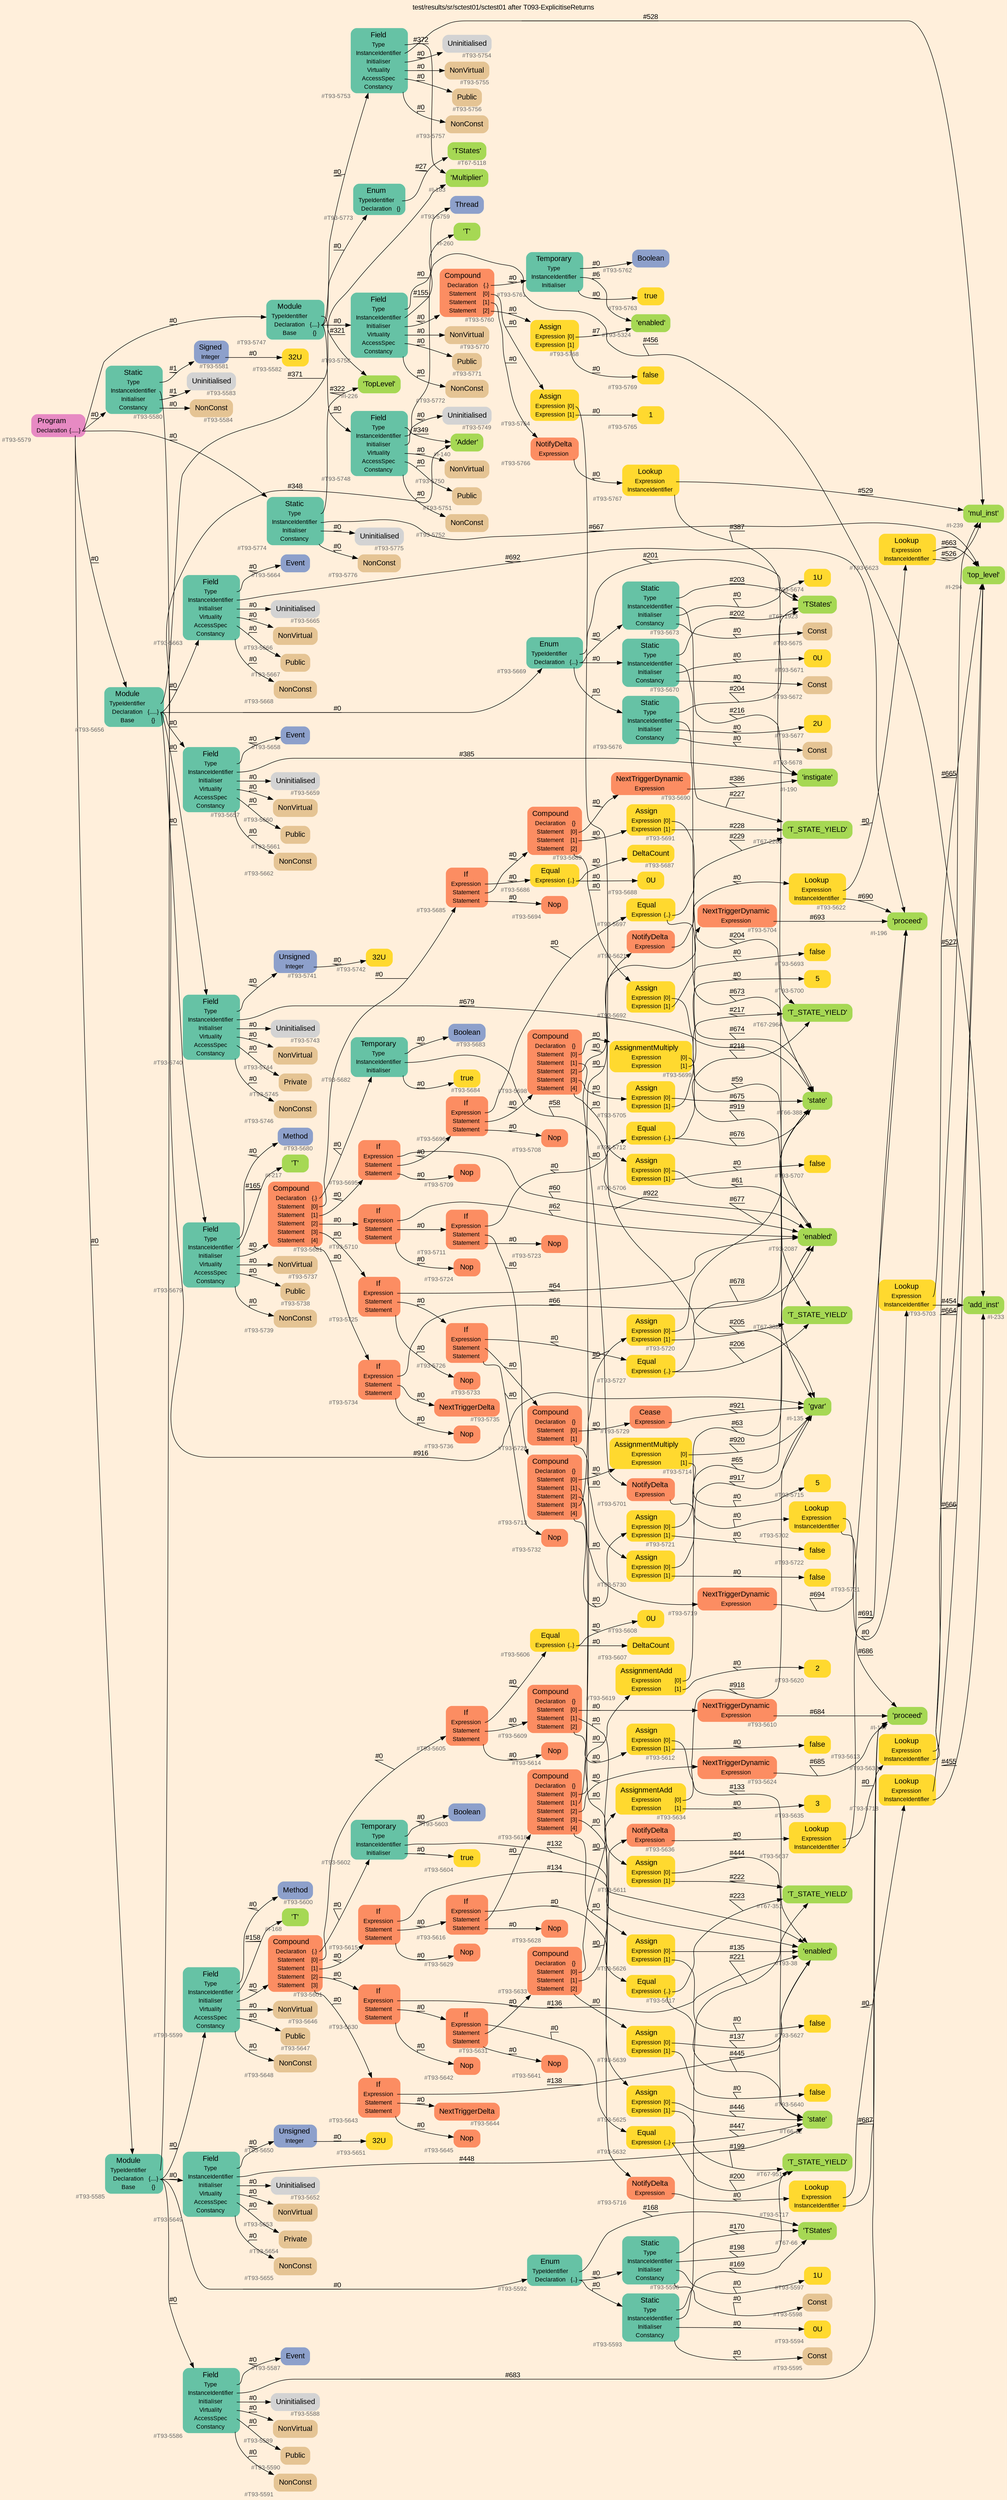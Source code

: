 digraph "test/results/sr/sctest01/sctest01 after T093-ExplicitiseReturns" {
label = "test/results/sr/sctest01/sctest01 after T093-ExplicitiseReturns"
labelloc = t
graph [
    rankdir = "LR"
    ranksep = 0.3
    bgcolor = antiquewhite1
    color = black
    fontcolor = black
    fontname = "Arial"
];
node [
    fontname = "Arial"
];
edge [
    fontname = "Arial"
];

// -------------------- node figure --------------------
// -------- block #T93-5579 ----------
"#T93-5579" [
    fillcolor = "/set28/4"
    xlabel = "#T93-5579"
    fontsize = "12"
    fontcolor = grey40
    shape = "plaintext"
    label = <<TABLE BORDER="0" CELLBORDER="0" CELLSPACING="0">
     <TR><TD><FONT COLOR="black" POINT-SIZE="15">Program</FONT></TD></TR>
     <TR><TD><FONT COLOR="black" POINT-SIZE="12">Declaration</FONT></TD><TD PORT="port0"><FONT COLOR="black" POINT-SIZE="12">{.....}</FONT></TD></TR>
    </TABLE>>
    style = "rounded,filled"
];

// -------- block #T93-5580 ----------
"#T93-5580" [
    fillcolor = "/set28/1"
    xlabel = "#T93-5580"
    fontsize = "12"
    fontcolor = grey40
    shape = "plaintext"
    label = <<TABLE BORDER="0" CELLBORDER="0" CELLSPACING="0">
     <TR><TD><FONT COLOR="black" POINT-SIZE="15">Static</FONT></TD></TR>
     <TR><TD><FONT COLOR="black" POINT-SIZE="12">Type</FONT></TD><TD PORT="port0"></TD></TR>
     <TR><TD><FONT COLOR="black" POINT-SIZE="12">InstanceIdentifier</FONT></TD><TD PORT="port1"></TD></TR>
     <TR><TD><FONT COLOR="black" POINT-SIZE="12">Initialiser</FONT></TD><TD PORT="port2"></TD></TR>
     <TR><TD><FONT COLOR="black" POINT-SIZE="12">Constancy</FONT></TD><TD PORT="port3"></TD></TR>
    </TABLE>>
    style = "rounded,filled"
];

// -------- block #T93-5581 ----------
"#T93-5581" [
    fillcolor = "/set28/3"
    xlabel = "#T93-5581"
    fontsize = "12"
    fontcolor = grey40
    shape = "plaintext"
    label = <<TABLE BORDER="0" CELLBORDER="0" CELLSPACING="0">
     <TR><TD><FONT COLOR="black" POINT-SIZE="15">Signed</FONT></TD></TR>
     <TR><TD><FONT COLOR="black" POINT-SIZE="12">Integer</FONT></TD><TD PORT="port0"></TD></TR>
    </TABLE>>
    style = "rounded,filled"
];

// -------- block #T93-5582 ----------
"#T93-5582" [
    fillcolor = "/set28/6"
    xlabel = "#T93-5582"
    fontsize = "12"
    fontcolor = grey40
    shape = "plaintext"
    label = <<TABLE BORDER="0" CELLBORDER="0" CELLSPACING="0">
     <TR><TD><FONT COLOR="black" POINT-SIZE="15">32U</FONT></TD></TR>
    </TABLE>>
    style = "rounded,filled"
];

// -------- block #I-135 ----------
"#I-135" [
    fillcolor = "/set28/5"
    xlabel = "#I-135"
    fontsize = "12"
    fontcolor = grey40
    shape = "plaintext"
    label = <<TABLE BORDER="0" CELLBORDER="0" CELLSPACING="0">
     <TR><TD><FONT COLOR="black" POINT-SIZE="15">'gvar'</FONT></TD></TR>
    </TABLE>>
    style = "rounded,filled"
];

// -------- block #T93-5583 ----------
"#T93-5583" [
    xlabel = "#T93-5583"
    fontsize = "12"
    fontcolor = grey40
    shape = "plaintext"
    label = <<TABLE BORDER="0" CELLBORDER="0" CELLSPACING="0">
     <TR><TD><FONT COLOR="black" POINT-SIZE="15">Uninitialised</FONT></TD></TR>
    </TABLE>>
    style = "rounded,filled"
];

// -------- block #T93-5584 ----------
"#T93-5584" [
    fillcolor = "/set28/7"
    xlabel = "#T93-5584"
    fontsize = "12"
    fontcolor = grey40
    shape = "plaintext"
    label = <<TABLE BORDER="0" CELLBORDER="0" CELLSPACING="0">
     <TR><TD><FONT COLOR="black" POINT-SIZE="15">NonConst</FONT></TD></TR>
    </TABLE>>
    style = "rounded,filled"
];

// -------- block #T93-5585 ----------
"#T93-5585" [
    fillcolor = "/set28/1"
    xlabel = "#T93-5585"
    fontsize = "12"
    fontcolor = grey40
    shape = "plaintext"
    label = <<TABLE BORDER="0" CELLBORDER="0" CELLSPACING="0">
     <TR><TD><FONT COLOR="black" POINT-SIZE="15">Module</FONT></TD></TR>
     <TR><TD><FONT COLOR="black" POINT-SIZE="12">TypeIdentifier</FONT></TD><TD PORT="port0"></TD></TR>
     <TR><TD><FONT COLOR="black" POINT-SIZE="12">Declaration</FONT></TD><TD PORT="port1"><FONT COLOR="black" POINT-SIZE="12">{....}</FONT></TD></TR>
     <TR><TD><FONT COLOR="black" POINT-SIZE="12">Base</FONT></TD><TD PORT="port2"><FONT COLOR="black" POINT-SIZE="12">{}</FONT></TD></TR>
    </TABLE>>
    style = "rounded,filled"
];

// -------- block #I-140 ----------
"#I-140" [
    fillcolor = "/set28/5"
    xlabel = "#I-140"
    fontsize = "12"
    fontcolor = grey40
    shape = "plaintext"
    label = <<TABLE BORDER="0" CELLBORDER="0" CELLSPACING="0">
     <TR><TD><FONT COLOR="black" POINT-SIZE="15">'Adder'</FONT></TD></TR>
    </TABLE>>
    style = "rounded,filled"
];

// -------- block #T93-5586 ----------
"#T93-5586" [
    fillcolor = "/set28/1"
    xlabel = "#T93-5586"
    fontsize = "12"
    fontcolor = grey40
    shape = "plaintext"
    label = <<TABLE BORDER="0" CELLBORDER="0" CELLSPACING="0">
     <TR><TD><FONT COLOR="black" POINT-SIZE="15">Field</FONT></TD></TR>
     <TR><TD><FONT COLOR="black" POINT-SIZE="12">Type</FONT></TD><TD PORT="port0"></TD></TR>
     <TR><TD><FONT COLOR="black" POINT-SIZE="12">InstanceIdentifier</FONT></TD><TD PORT="port1"></TD></TR>
     <TR><TD><FONT COLOR="black" POINT-SIZE="12">Initialiser</FONT></TD><TD PORT="port2"></TD></TR>
     <TR><TD><FONT COLOR="black" POINT-SIZE="12">Virtuality</FONT></TD><TD PORT="port3"></TD></TR>
     <TR><TD><FONT COLOR="black" POINT-SIZE="12">AccessSpec</FONT></TD><TD PORT="port4"></TD></TR>
     <TR><TD><FONT COLOR="black" POINT-SIZE="12">Constancy</FONT></TD><TD PORT="port5"></TD></TR>
    </TABLE>>
    style = "rounded,filled"
];

// -------- block #T93-5587 ----------
"#T93-5587" [
    fillcolor = "/set28/3"
    xlabel = "#T93-5587"
    fontsize = "12"
    fontcolor = grey40
    shape = "plaintext"
    label = <<TABLE BORDER="0" CELLBORDER="0" CELLSPACING="0">
     <TR><TD><FONT COLOR="black" POINT-SIZE="15">Event</FONT></TD></TR>
    </TABLE>>
    style = "rounded,filled"
];

// -------- block #I-147 ----------
"#I-147" [
    fillcolor = "/set28/5"
    xlabel = "#I-147"
    fontsize = "12"
    fontcolor = grey40
    shape = "plaintext"
    label = <<TABLE BORDER="0" CELLBORDER="0" CELLSPACING="0">
     <TR><TD><FONT COLOR="black" POINT-SIZE="15">'proceed'</FONT></TD></TR>
    </TABLE>>
    style = "rounded,filled"
];

// -------- block #T93-5588 ----------
"#T93-5588" [
    xlabel = "#T93-5588"
    fontsize = "12"
    fontcolor = grey40
    shape = "plaintext"
    label = <<TABLE BORDER="0" CELLBORDER="0" CELLSPACING="0">
     <TR><TD><FONT COLOR="black" POINT-SIZE="15">Uninitialised</FONT></TD></TR>
    </TABLE>>
    style = "rounded,filled"
];

// -------- block #T93-5589 ----------
"#T93-5589" [
    fillcolor = "/set28/7"
    xlabel = "#T93-5589"
    fontsize = "12"
    fontcolor = grey40
    shape = "plaintext"
    label = <<TABLE BORDER="0" CELLBORDER="0" CELLSPACING="0">
     <TR><TD><FONT COLOR="black" POINT-SIZE="15">NonVirtual</FONT></TD></TR>
    </TABLE>>
    style = "rounded,filled"
];

// -------- block #T93-5590 ----------
"#T93-5590" [
    fillcolor = "/set28/7"
    xlabel = "#T93-5590"
    fontsize = "12"
    fontcolor = grey40
    shape = "plaintext"
    label = <<TABLE BORDER="0" CELLBORDER="0" CELLSPACING="0">
     <TR><TD><FONT COLOR="black" POINT-SIZE="15">Public</FONT></TD></TR>
    </TABLE>>
    style = "rounded,filled"
];

// -------- block #T93-5591 ----------
"#T93-5591" [
    fillcolor = "/set28/7"
    xlabel = "#T93-5591"
    fontsize = "12"
    fontcolor = grey40
    shape = "plaintext"
    label = <<TABLE BORDER="0" CELLBORDER="0" CELLSPACING="0">
     <TR><TD><FONT COLOR="black" POINT-SIZE="15">NonConst</FONT></TD></TR>
    </TABLE>>
    style = "rounded,filled"
];

// -------- block #T93-5592 ----------
"#T93-5592" [
    fillcolor = "/set28/1"
    xlabel = "#T93-5592"
    fontsize = "12"
    fontcolor = grey40
    shape = "plaintext"
    label = <<TABLE BORDER="0" CELLBORDER="0" CELLSPACING="0">
     <TR><TD><FONT COLOR="black" POINT-SIZE="15">Enum</FONT></TD></TR>
     <TR><TD><FONT COLOR="black" POINT-SIZE="12">TypeIdentifier</FONT></TD><TD PORT="port0"></TD></TR>
     <TR><TD><FONT COLOR="black" POINT-SIZE="12">Declaration</FONT></TD><TD PORT="port1"><FONT COLOR="black" POINT-SIZE="12">{..}</FONT></TD></TR>
    </TABLE>>
    style = "rounded,filled"
];

// -------- block #T67-66 ----------
"#T67-66" [
    fillcolor = "/set28/5"
    xlabel = "#T67-66"
    fontsize = "12"
    fontcolor = grey40
    shape = "plaintext"
    label = <<TABLE BORDER="0" CELLBORDER="0" CELLSPACING="0">
     <TR><TD><FONT COLOR="black" POINT-SIZE="15">'TStates'</FONT></TD></TR>
    </TABLE>>
    style = "rounded,filled"
];

// -------- block #T93-5593 ----------
"#T93-5593" [
    fillcolor = "/set28/1"
    xlabel = "#T93-5593"
    fontsize = "12"
    fontcolor = grey40
    shape = "plaintext"
    label = <<TABLE BORDER="0" CELLBORDER="0" CELLSPACING="0">
     <TR><TD><FONT COLOR="black" POINT-SIZE="15">Static</FONT></TD></TR>
     <TR><TD><FONT COLOR="black" POINT-SIZE="12">Type</FONT></TD><TD PORT="port0"></TD></TR>
     <TR><TD><FONT COLOR="black" POINT-SIZE="12">InstanceIdentifier</FONT></TD><TD PORT="port1"></TD></TR>
     <TR><TD><FONT COLOR="black" POINT-SIZE="12">Initialiser</FONT></TD><TD PORT="port2"></TD></TR>
     <TR><TD><FONT COLOR="black" POINT-SIZE="12">Constancy</FONT></TD><TD PORT="port3"></TD></TR>
    </TABLE>>
    style = "rounded,filled"
];

// -------- block #T67-351 ----------
"#T67-351" [
    fillcolor = "/set28/5"
    xlabel = "#T67-351"
    fontsize = "12"
    fontcolor = grey40
    shape = "plaintext"
    label = <<TABLE BORDER="0" CELLBORDER="0" CELLSPACING="0">
     <TR><TD><FONT COLOR="black" POINT-SIZE="15">'T_STATE_YIELD'</FONT></TD></TR>
    </TABLE>>
    style = "rounded,filled"
];

// -------- block #T93-5594 ----------
"#T93-5594" [
    fillcolor = "/set28/6"
    xlabel = "#T93-5594"
    fontsize = "12"
    fontcolor = grey40
    shape = "plaintext"
    label = <<TABLE BORDER="0" CELLBORDER="0" CELLSPACING="0">
     <TR><TD><FONT COLOR="black" POINT-SIZE="15">0U</FONT></TD></TR>
    </TABLE>>
    style = "rounded,filled"
];

// -------- block #T93-5595 ----------
"#T93-5595" [
    fillcolor = "/set28/7"
    xlabel = "#T93-5595"
    fontsize = "12"
    fontcolor = grey40
    shape = "plaintext"
    label = <<TABLE BORDER="0" CELLBORDER="0" CELLSPACING="0">
     <TR><TD><FONT COLOR="black" POINT-SIZE="15">Const</FONT></TD></TR>
    </TABLE>>
    style = "rounded,filled"
];

// -------- block #T93-5596 ----------
"#T93-5596" [
    fillcolor = "/set28/1"
    xlabel = "#T93-5596"
    fontsize = "12"
    fontcolor = grey40
    shape = "plaintext"
    label = <<TABLE BORDER="0" CELLBORDER="0" CELLSPACING="0">
     <TR><TD><FONT COLOR="black" POINT-SIZE="15">Static</FONT></TD></TR>
     <TR><TD><FONT COLOR="black" POINT-SIZE="12">Type</FONT></TD><TD PORT="port0"></TD></TR>
     <TR><TD><FONT COLOR="black" POINT-SIZE="12">InstanceIdentifier</FONT></TD><TD PORT="port1"></TD></TR>
     <TR><TD><FONT COLOR="black" POINT-SIZE="12">Initialiser</FONT></TD><TD PORT="port2"></TD></TR>
     <TR><TD><FONT COLOR="black" POINT-SIZE="12">Constancy</FONT></TD><TD PORT="port3"></TD></TR>
    </TABLE>>
    style = "rounded,filled"
];

// -------- block #T67-951 ----------
"#T67-951" [
    fillcolor = "/set28/5"
    xlabel = "#T67-951"
    fontsize = "12"
    fontcolor = grey40
    shape = "plaintext"
    label = <<TABLE BORDER="0" CELLBORDER="0" CELLSPACING="0">
     <TR><TD><FONT COLOR="black" POINT-SIZE="15">'T_STATE_YIELD'</FONT></TD></TR>
    </TABLE>>
    style = "rounded,filled"
];

// -------- block #T93-5597 ----------
"#T93-5597" [
    fillcolor = "/set28/6"
    xlabel = "#T93-5597"
    fontsize = "12"
    fontcolor = grey40
    shape = "plaintext"
    label = <<TABLE BORDER="0" CELLBORDER="0" CELLSPACING="0">
     <TR><TD><FONT COLOR="black" POINT-SIZE="15">1U</FONT></TD></TR>
    </TABLE>>
    style = "rounded,filled"
];

// -------- block #T93-5598 ----------
"#T93-5598" [
    fillcolor = "/set28/7"
    xlabel = "#T93-5598"
    fontsize = "12"
    fontcolor = grey40
    shape = "plaintext"
    label = <<TABLE BORDER="0" CELLBORDER="0" CELLSPACING="0">
     <TR><TD><FONT COLOR="black" POINT-SIZE="15">Const</FONT></TD></TR>
    </TABLE>>
    style = "rounded,filled"
];

// -------- block #T93-5599 ----------
"#T93-5599" [
    fillcolor = "/set28/1"
    xlabel = "#T93-5599"
    fontsize = "12"
    fontcolor = grey40
    shape = "plaintext"
    label = <<TABLE BORDER="0" CELLBORDER="0" CELLSPACING="0">
     <TR><TD><FONT COLOR="black" POINT-SIZE="15">Field</FONT></TD></TR>
     <TR><TD><FONT COLOR="black" POINT-SIZE="12">Type</FONT></TD><TD PORT="port0"></TD></TR>
     <TR><TD><FONT COLOR="black" POINT-SIZE="12">InstanceIdentifier</FONT></TD><TD PORT="port1"></TD></TR>
     <TR><TD><FONT COLOR="black" POINT-SIZE="12">Initialiser</FONT></TD><TD PORT="port2"></TD></TR>
     <TR><TD><FONT COLOR="black" POINT-SIZE="12">Virtuality</FONT></TD><TD PORT="port3"></TD></TR>
     <TR><TD><FONT COLOR="black" POINT-SIZE="12">AccessSpec</FONT></TD><TD PORT="port4"></TD></TR>
     <TR><TD><FONT COLOR="black" POINT-SIZE="12">Constancy</FONT></TD><TD PORT="port5"></TD></TR>
    </TABLE>>
    style = "rounded,filled"
];

// -------- block #T93-5600 ----------
"#T93-5600" [
    fillcolor = "/set28/3"
    xlabel = "#T93-5600"
    fontsize = "12"
    fontcolor = grey40
    shape = "plaintext"
    label = <<TABLE BORDER="0" CELLBORDER="0" CELLSPACING="0">
     <TR><TD><FONT COLOR="black" POINT-SIZE="15">Method</FONT></TD></TR>
    </TABLE>>
    style = "rounded,filled"
];

// -------- block #I-168 ----------
"#I-168" [
    fillcolor = "/set28/5"
    xlabel = "#I-168"
    fontsize = "12"
    fontcolor = grey40
    shape = "plaintext"
    label = <<TABLE BORDER="0" CELLBORDER="0" CELLSPACING="0">
     <TR><TD><FONT COLOR="black" POINT-SIZE="15">'T'</FONT></TD></TR>
    </TABLE>>
    style = "rounded,filled"
];

// -------- block #T93-5601 ----------
"#T93-5601" [
    fillcolor = "/set28/2"
    xlabel = "#T93-5601"
    fontsize = "12"
    fontcolor = grey40
    shape = "plaintext"
    label = <<TABLE BORDER="0" CELLBORDER="0" CELLSPACING="0">
     <TR><TD><FONT COLOR="black" POINT-SIZE="15">Compound</FONT></TD></TR>
     <TR><TD><FONT COLOR="black" POINT-SIZE="12">Declaration</FONT></TD><TD PORT="port0"><FONT COLOR="black" POINT-SIZE="12">{.}</FONT></TD></TR>
     <TR><TD><FONT COLOR="black" POINT-SIZE="12">Statement</FONT></TD><TD PORT="port1"><FONT COLOR="black" POINT-SIZE="12">[0]</FONT></TD></TR>
     <TR><TD><FONT COLOR="black" POINT-SIZE="12">Statement</FONT></TD><TD PORT="port2"><FONT COLOR="black" POINT-SIZE="12">[1]</FONT></TD></TR>
     <TR><TD><FONT COLOR="black" POINT-SIZE="12">Statement</FONT></TD><TD PORT="port3"><FONT COLOR="black" POINT-SIZE="12">[2]</FONT></TD></TR>
     <TR><TD><FONT COLOR="black" POINT-SIZE="12">Statement</FONT></TD><TD PORT="port4"><FONT COLOR="black" POINT-SIZE="12">[3]</FONT></TD></TR>
    </TABLE>>
    style = "rounded,filled"
];

// -------- block #T93-5602 ----------
"#T93-5602" [
    fillcolor = "/set28/1"
    xlabel = "#T93-5602"
    fontsize = "12"
    fontcolor = grey40
    shape = "plaintext"
    label = <<TABLE BORDER="0" CELLBORDER="0" CELLSPACING="0">
     <TR><TD><FONT COLOR="black" POINT-SIZE="15">Temporary</FONT></TD></TR>
     <TR><TD><FONT COLOR="black" POINT-SIZE="12">Type</FONT></TD><TD PORT="port0"></TD></TR>
     <TR><TD><FONT COLOR="black" POINT-SIZE="12">InstanceIdentifier</FONT></TD><TD PORT="port1"></TD></TR>
     <TR><TD><FONT COLOR="black" POINT-SIZE="12">Initialiser</FONT></TD><TD PORT="port2"></TD></TR>
    </TABLE>>
    style = "rounded,filled"
];

// -------- block #T93-5603 ----------
"#T93-5603" [
    fillcolor = "/set28/3"
    xlabel = "#T93-5603"
    fontsize = "12"
    fontcolor = grey40
    shape = "plaintext"
    label = <<TABLE BORDER="0" CELLBORDER="0" CELLSPACING="0">
     <TR><TD><FONT COLOR="black" POINT-SIZE="15">Boolean</FONT></TD></TR>
    </TABLE>>
    style = "rounded,filled"
];

// -------- block #T93-38 ----------
"#T93-38" [
    fillcolor = "/set28/5"
    xlabel = "#T93-38"
    fontsize = "12"
    fontcolor = grey40
    shape = "plaintext"
    label = <<TABLE BORDER="0" CELLBORDER="0" CELLSPACING="0">
     <TR><TD><FONT COLOR="black" POINT-SIZE="15">'enabled'</FONT></TD></TR>
    </TABLE>>
    style = "rounded,filled"
];

// -------- block #T93-5604 ----------
"#T93-5604" [
    fillcolor = "/set28/6"
    xlabel = "#T93-5604"
    fontsize = "12"
    fontcolor = grey40
    shape = "plaintext"
    label = <<TABLE BORDER="0" CELLBORDER="0" CELLSPACING="0">
     <TR><TD><FONT COLOR="black" POINT-SIZE="15">true</FONT></TD></TR>
    </TABLE>>
    style = "rounded,filled"
];

// -------- block #T93-5605 ----------
"#T93-5605" [
    fillcolor = "/set28/2"
    xlabel = "#T93-5605"
    fontsize = "12"
    fontcolor = grey40
    shape = "plaintext"
    label = <<TABLE BORDER="0" CELLBORDER="0" CELLSPACING="0">
     <TR><TD><FONT COLOR="black" POINT-SIZE="15">If</FONT></TD></TR>
     <TR><TD><FONT COLOR="black" POINT-SIZE="12">Expression</FONT></TD><TD PORT="port0"></TD></TR>
     <TR><TD><FONT COLOR="black" POINT-SIZE="12">Statement</FONT></TD><TD PORT="port1"></TD></TR>
     <TR><TD><FONT COLOR="black" POINT-SIZE="12">Statement</FONT></TD><TD PORT="port2"></TD></TR>
    </TABLE>>
    style = "rounded,filled"
];

// -------- block #T93-5606 ----------
"#T93-5606" [
    fillcolor = "/set28/6"
    xlabel = "#T93-5606"
    fontsize = "12"
    fontcolor = grey40
    shape = "plaintext"
    label = <<TABLE BORDER="0" CELLBORDER="0" CELLSPACING="0">
     <TR><TD><FONT COLOR="black" POINT-SIZE="15">Equal</FONT></TD></TR>
     <TR><TD><FONT COLOR="black" POINT-SIZE="12">Expression</FONT></TD><TD PORT="port0"><FONT COLOR="black" POINT-SIZE="12">{..}</FONT></TD></TR>
    </TABLE>>
    style = "rounded,filled"
];

// -------- block #T93-5607 ----------
"#T93-5607" [
    fillcolor = "/set28/6"
    xlabel = "#T93-5607"
    fontsize = "12"
    fontcolor = grey40
    shape = "plaintext"
    label = <<TABLE BORDER="0" CELLBORDER="0" CELLSPACING="0">
     <TR><TD><FONT COLOR="black" POINT-SIZE="15">DeltaCount</FONT></TD></TR>
    </TABLE>>
    style = "rounded,filled"
];

// -------- block #T93-5608 ----------
"#T93-5608" [
    fillcolor = "/set28/6"
    xlabel = "#T93-5608"
    fontsize = "12"
    fontcolor = grey40
    shape = "plaintext"
    label = <<TABLE BORDER="0" CELLBORDER="0" CELLSPACING="0">
     <TR><TD><FONT COLOR="black" POINT-SIZE="15">0U</FONT></TD></TR>
    </TABLE>>
    style = "rounded,filled"
];

// -------- block #T93-5609 ----------
"#T93-5609" [
    fillcolor = "/set28/2"
    xlabel = "#T93-5609"
    fontsize = "12"
    fontcolor = grey40
    shape = "plaintext"
    label = <<TABLE BORDER="0" CELLBORDER="0" CELLSPACING="0">
     <TR><TD><FONT COLOR="black" POINT-SIZE="15">Compound</FONT></TD></TR>
     <TR><TD><FONT COLOR="black" POINT-SIZE="12">Declaration</FONT></TD><TD PORT="port0"><FONT COLOR="black" POINT-SIZE="12">{}</FONT></TD></TR>
     <TR><TD><FONT COLOR="black" POINT-SIZE="12">Statement</FONT></TD><TD PORT="port1"><FONT COLOR="black" POINT-SIZE="12">[0]</FONT></TD></TR>
     <TR><TD><FONT COLOR="black" POINT-SIZE="12">Statement</FONT></TD><TD PORT="port2"><FONT COLOR="black" POINT-SIZE="12">[1]</FONT></TD></TR>
     <TR><TD><FONT COLOR="black" POINT-SIZE="12">Statement</FONT></TD><TD PORT="port3"><FONT COLOR="black" POINT-SIZE="12">[2]</FONT></TD></TR>
    </TABLE>>
    style = "rounded,filled"
];

// -------- block #T93-5610 ----------
"#T93-5610" [
    fillcolor = "/set28/2"
    xlabel = "#T93-5610"
    fontsize = "12"
    fontcolor = grey40
    shape = "plaintext"
    label = <<TABLE BORDER="0" CELLBORDER="0" CELLSPACING="0">
     <TR><TD><FONT COLOR="black" POINT-SIZE="15">NextTriggerDynamic</FONT></TD></TR>
     <TR><TD><FONT COLOR="black" POINT-SIZE="12">Expression</FONT></TD><TD PORT="port0"></TD></TR>
    </TABLE>>
    style = "rounded,filled"
];

// -------- block #T93-5611 ----------
"#T93-5611" [
    fillcolor = "/set28/6"
    xlabel = "#T93-5611"
    fontsize = "12"
    fontcolor = grey40
    shape = "plaintext"
    label = <<TABLE BORDER="0" CELLBORDER="0" CELLSPACING="0">
     <TR><TD><FONT COLOR="black" POINT-SIZE="15">Assign</FONT></TD></TR>
     <TR><TD><FONT COLOR="black" POINT-SIZE="12">Expression</FONT></TD><TD PORT="port0"><FONT COLOR="black" POINT-SIZE="12">[0]</FONT></TD></TR>
     <TR><TD><FONT COLOR="black" POINT-SIZE="12">Expression</FONT></TD><TD PORT="port1"><FONT COLOR="black" POINT-SIZE="12">[1]</FONT></TD></TR>
    </TABLE>>
    style = "rounded,filled"
];

// -------- block #T66-12 ----------
"#T66-12" [
    fillcolor = "/set28/5"
    xlabel = "#T66-12"
    fontsize = "12"
    fontcolor = grey40
    shape = "plaintext"
    label = <<TABLE BORDER="0" CELLBORDER="0" CELLSPACING="0">
     <TR><TD><FONT COLOR="black" POINT-SIZE="15">'state'</FONT></TD></TR>
    </TABLE>>
    style = "rounded,filled"
];

// -------- block #T93-5612 ----------
"#T93-5612" [
    fillcolor = "/set28/6"
    xlabel = "#T93-5612"
    fontsize = "12"
    fontcolor = grey40
    shape = "plaintext"
    label = <<TABLE BORDER="0" CELLBORDER="0" CELLSPACING="0">
     <TR><TD><FONT COLOR="black" POINT-SIZE="15">Assign</FONT></TD></TR>
     <TR><TD><FONT COLOR="black" POINT-SIZE="12">Expression</FONT></TD><TD PORT="port0"><FONT COLOR="black" POINT-SIZE="12">[0]</FONT></TD></TR>
     <TR><TD><FONT COLOR="black" POINT-SIZE="12">Expression</FONT></TD><TD PORT="port1"><FONT COLOR="black" POINT-SIZE="12">[1]</FONT></TD></TR>
    </TABLE>>
    style = "rounded,filled"
];

// -------- block #T93-5613 ----------
"#T93-5613" [
    fillcolor = "/set28/6"
    xlabel = "#T93-5613"
    fontsize = "12"
    fontcolor = grey40
    shape = "plaintext"
    label = <<TABLE BORDER="0" CELLBORDER="0" CELLSPACING="0">
     <TR><TD><FONT COLOR="black" POINT-SIZE="15">false</FONT></TD></TR>
    </TABLE>>
    style = "rounded,filled"
];

// -------- block #T93-5614 ----------
"#T93-5614" [
    fillcolor = "/set28/2"
    xlabel = "#T93-5614"
    fontsize = "12"
    fontcolor = grey40
    shape = "plaintext"
    label = <<TABLE BORDER="0" CELLBORDER="0" CELLSPACING="0">
     <TR><TD><FONT COLOR="black" POINT-SIZE="15">Nop</FONT></TD></TR>
    </TABLE>>
    style = "rounded,filled"
];

// -------- block #T93-5615 ----------
"#T93-5615" [
    fillcolor = "/set28/2"
    xlabel = "#T93-5615"
    fontsize = "12"
    fontcolor = grey40
    shape = "plaintext"
    label = <<TABLE BORDER="0" CELLBORDER="0" CELLSPACING="0">
     <TR><TD><FONT COLOR="black" POINT-SIZE="15">If</FONT></TD></TR>
     <TR><TD><FONT COLOR="black" POINT-SIZE="12">Expression</FONT></TD><TD PORT="port0"></TD></TR>
     <TR><TD><FONT COLOR="black" POINT-SIZE="12">Statement</FONT></TD><TD PORT="port1"></TD></TR>
     <TR><TD><FONT COLOR="black" POINT-SIZE="12">Statement</FONT></TD><TD PORT="port2"></TD></TR>
    </TABLE>>
    style = "rounded,filled"
];

// -------- block #T93-5616 ----------
"#T93-5616" [
    fillcolor = "/set28/2"
    xlabel = "#T93-5616"
    fontsize = "12"
    fontcolor = grey40
    shape = "plaintext"
    label = <<TABLE BORDER="0" CELLBORDER="0" CELLSPACING="0">
     <TR><TD><FONT COLOR="black" POINT-SIZE="15">If</FONT></TD></TR>
     <TR><TD><FONT COLOR="black" POINT-SIZE="12">Expression</FONT></TD><TD PORT="port0"></TD></TR>
     <TR><TD><FONT COLOR="black" POINT-SIZE="12">Statement</FONT></TD><TD PORT="port1"></TD></TR>
     <TR><TD><FONT COLOR="black" POINT-SIZE="12">Statement</FONT></TD><TD PORT="port2"></TD></TR>
    </TABLE>>
    style = "rounded,filled"
];

// -------- block #T93-5617 ----------
"#T93-5617" [
    fillcolor = "/set28/6"
    xlabel = "#T93-5617"
    fontsize = "12"
    fontcolor = grey40
    shape = "plaintext"
    label = <<TABLE BORDER="0" CELLBORDER="0" CELLSPACING="0">
     <TR><TD><FONT COLOR="black" POINT-SIZE="15">Equal</FONT></TD></TR>
     <TR><TD><FONT COLOR="black" POINT-SIZE="12">Expression</FONT></TD><TD PORT="port0"><FONT COLOR="black" POINT-SIZE="12">{..}</FONT></TD></TR>
    </TABLE>>
    style = "rounded,filled"
];

// -------- block #T93-5618 ----------
"#T93-5618" [
    fillcolor = "/set28/2"
    xlabel = "#T93-5618"
    fontsize = "12"
    fontcolor = grey40
    shape = "plaintext"
    label = <<TABLE BORDER="0" CELLBORDER="0" CELLSPACING="0">
     <TR><TD><FONT COLOR="black" POINT-SIZE="15">Compound</FONT></TD></TR>
     <TR><TD><FONT COLOR="black" POINT-SIZE="12">Declaration</FONT></TD><TD PORT="port0"><FONT COLOR="black" POINT-SIZE="12">{}</FONT></TD></TR>
     <TR><TD><FONT COLOR="black" POINT-SIZE="12">Statement</FONT></TD><TD PORT="port1"><FONT COLOR="black" POINT-SIZE="12">[0]</FONT></TD></TR>
     <TR><TD><FONT COLOR="black" POINT-SIZE="12">Statement</FONT></TD><TD PORT="port2"><FONT COLOR="black" POINT-SIZE="12">[1]</FONT></TD></TR>
     <TR><TD><FONT COLOR="black" POINT-SIZE="12">Statement</FONT></TD><TD PORT="port3"><FONT COLOR="black" POINT-SIZE="12">[2]</FONT></TD></TR>
     <TR><TD><FONT COLOR="black" POINT-SIZE="12">Statement</FONT></TD><TD PORT="port4"><FONT COLOR="black" POINT-SIZE="12">[3]</FONT></TD></TR>
     <TR><TD><FONT COLOR="black" POINT-SIZE="12">Statement</FONT></TD><TD PORT="port5"><FONT COLOR="black" POINT-SIZE="12">[4]</FONT></TD></TR>
    </TABLE>>
    style = "rounded,filled"
];

// -------- block #T93-5619 ----------
"#T93-5619" [
    fillcolor = "/set28/6"
    xlabel = "#T93-5619"
    fontsize = "12"
    fontcolor = grey40
    shape = "plaintext"
    label = <<TABLE BORDER="0" CELLBORDER="0" CELLSPACING="0">
     <TR><TD><FONT COLOR="black" POINT-SIZE="15">AssignmentAdd</FONT></TD></TR>
     <TR><TD><FONT COLOR="black" POINT-SIZE="12">Expression</FONT></TD><TD PORT="port0"><FONT COLOR="black" POINT-SIZE="12">[0]</FONT></TD></TR>
     <TR><TD><FONT COLOR="black" POINT-SIZE="12">Expression</FONT></TD><TD PORT="port1"><FONT COLOR="black" POINT-SIZE="12">[1]</FONT></TD></TR>
    </TABLE>>
    style = "rounded,filled"
];

// -------- block #T93-5620 ----------
"#T93-5620" [
    fillcolor = "/set28/6"
    xlabel = "#T93-5620"
    fontsize = "12"
    fontcolor = grey40
    shape = "plaintext"
    label = <<TABLE BORDER="0" CELLBORDER="0" CELLSPACING="0">
     <TR><TD><FONT COLOR="black" POINT-SIZE="15">2</FONT></TD></TR>
    </TABLE>>
    style = "rounded,filled"
];

// -------- block #T93-5621 ----------
"#T93-5621" [
    fillcolor = "/set28/2"
    xlabel = "#T93-5621"
    fontsize = "12"
    fontcolor = grey40
    shape = "plaintext"
    label = <<TABLE BORDER="0" CELLBORDER="0" CELLSPACING="0">
     <TR><TD><FONT COLOR="black" POINT-SIZE="15">NotifyDelta</FONT></TD></TR>
     <TR><TD><FONT COLOR="black" POINT-SIZE="12">Expression</FONT></TD><TD PORT="port0"></TD></TR>
    </TABLE>>
    style = "rounded,filled"
];

// -------- block #T93-5622 ----------
"#T93-5622" [
    fillcolor = "/set28/6"
    xlabel = "#T93-5622"
    fontsize = "12"
    fontcolor = grey40
    shape = "plaintext"
    label = <<TABLE BORDER="0" CELLBORDER="0" CELLSPACING="0">
     <TR><TD><FONT COLOR="black" POINT-SIZE="15">Lookup</FONT></TD></TR>
     <TR><TD><FONT COLOR="black" POINT-SIZE="12">Expression</FONT></TD><TD PORT="port0"></TD></TR>
     <TR><TD><FONT COLOR="black" POINT-SIZE="12">InstanceIdentifier</FONT></TD><TD PORT="port1"></TD></TR>
    </TABLE>>
    style = "rounded,filled"
];

// -------- block #T93-5623 ----------
"#T93-5623" [
    fillcolor = "/set28/6"
    xlabel = "#T93-5623"
    fontsize = "12"
    fontcolor = grey40
    shape = "plaintext"
    label = <<TABLE BORDER="0" CELLBORDER="0" CELLSPACING="0">
     <TR><TD><FONT COLOR="black" POINT-SIZE="15">Lookup</FONT></TD></TR>
     <TR><TD><FONT COLOR="black" POINT-SIZE="12">Expression</FONT></TD><TD PORT="port0"></TD></TR>
     <TR><TD><FONT COLOR="black" POINT-SIZE="12">InstanceIdentifier</FONT></TD><TD PORT="port1"></TD></TR>
    </TABLE>>
    style = "rounded,filled"
];

// -------- block #I-294 ----------
"#I-294" [
    fillcolor = "/set28/5"
    xlabel = "#I-294"
    fontsize = "12"
    fontcolor = grey40
    shape = "plaintext"
    label = <<TABLE BORDER="0" CELLBORDER="0" CELLSPACING="0">
     <TR><TD><FONT COLOR="black" POINT-SIZE="15">'top_level'</FONT></TD></TR>
    </TABLE>>
    style = "rounded,filled"
];

// -------- block #I-239 ----------
"#I-239" [
    fillcolor = "/set28/5"
    xlabel = "#I-239"
    fontsize = "12"
    fontcolor = grey40
    shape = "plaintext"
    label = <<TABLE BORDER="0" CELLBORDER="0" CELLSPACING="0">
     <TR><TD><FONT COLOR="black" POINT-SIZE="15">'mul_inst'</FONT></TD></TR>
    </TABLE>>
    style = "rounded,filled"
];

// -------- block #I-196 ----------
"#I-196" [
    fillcolor = "/set28/5"
    xlabel = "#I-196"
    fontsize = "12"
    fontcolor = grey40
    shape = "plaintext"
    label = <<TABLE BORDER="0" CELLBORDER="0" CELLSPACING="0">
     <TR><TD><FONT COLOR="black" POINT-SIZE="15">'proceed'</FONT></TD></TR>
    </TABLE>>
    style = "rounded,filled"
];

// -------- block #T93-5624 ----------
"#T93-5624" [
    fillcolor = "/set28/2"
    xlabel = "#T93-5624"
    fontsize = "12"
    fontcolor = grey40
    shape = "plaintext"
    label = <<TABLE BORDER="0" CELLBORDER="0" CELLSPACING="0">
     <TR><TD><FONT COLOR="black" POINT-SIZE="15">NextTriggerDynamic</FONT></TD></TR>
     <TR><TD><FONT COLOR="black" POINT-SIZE="12">Expression</FONT></TD><TD PORT="port0"></TD></TR>
    </TABLE>>
    style = "rounded,filled"
];

// -------- block #T93-5625 ----------
"#T93-5625" [
    fillcolor = "/set28/6"
    xlabel = "#T93-5625"
    fontsize = "12"
    fontcolor = grey40
    shape = "plaintext"
    label = <<TABLE BORDER="0" CELLBORDER="0" CELLSPACING="0">
     <TR><TD><FONT COLOR="black" POINT-SIZE="15">Assign</FONT></TD></TR>
     <TR><TD><FONT COLOR="black" POINT-SIZE="12">Expression</FONT></TD><TD PORT="port0"><FONT COLOR="black" POINT-SIZE="12">[0]</FONT></TD></TR>
     <TR><TD><FONT COLOR="black" POINT-SIZE="12">Expression</FONT></TD><TD PORT="port1"><FONT COLOR="black" POINT-SIZE="12">[1]</FONT></TD></TR>
    </TABLE>>
    style = "rounded,filled"
];

// -------- block #T93-5626 ----------
"#T93-5626" [
    fillcolor = "/set28/6"
    xlabel = "#T93-5626"
    fontsize = "12"
    fontcolor = grey40
    shape = "plaintext"
    label = <<TABLE BORDER="0" CELLBORDER="0" CELLSPACING="0">
     <TR><TD><FONT COLOR="black" POINT-SIZE="15">Assign</FONT></TD></TR>
     <TR><TD><FONT COLOR="black" POINT-SIZE="12">Expression</FONT></TD><TD PORT="port0"><FONT COLOR="black" POINT-SIZE="12">[0]</FONT></TD></TR>
     <TR><TD><FONT COLOR="black" POINT-SIZE="12">Expression</FONT></TD><TD PORT="port1"><FONT COLOR="black" POINT-SIZE="12">[1]</FONT></TD></TR>
    </TABLE>>
    style = "rounded,filled"
];

// -------- block #T93-5627 ----------
"#T93-5627" [
    fillcolor = "/set28/6"
    xlabel = "#T93-5627"
    fontsize = "12"
    fontcolor = grey40
    shape = "plaintext"
    label = <<TABLE BORDER="0" CELLBORDER="0" CELLSPACING="0">
     <TR><TD><FONT COLOR="black" POINT-SIZE="15">false</FONT></TD></TR>
    </TABLE>>
    style = "rounded,filled"
];

// -------- block #T93-5628 ----------
"#T93-5628" [
    fillcolor = "/set28/2"
    xlabel = "#T93-5628"
    fontsize = "12"
    fontcolor = grey40
    shape = "plaintext"
    label = <<TABLE BORDER="0" CELLBORDER="0" CELLSPACING="0">
     <TR><TD><FONT COLOR="black" POINT-SIZE="15">Nop</FONT></TD></TR>
    </TABLE>>
    style = "rounded,filled"
];

// -------- block #T93-5629 ----------
"#T93-5629" [
    fillcolor = "/set28/2"
    xlabel = "#T93-5629"
    fontsize = "12"
    fontcolor = grey40
    shape = "plaintext"
    label = <<TABLE BORDER="0" CELLBORDER="0" CELLSPACING="0">
     <TR><TD><FONT COLOR="black" POINT-SIZE="15">Nop</FONT></TD></TR>
    </TABLE>>
    style = "rounded,filled"
];

// -------- block #T93-5630 ----------
"#T93-5630" [
    fillcolor = "/set28/2"
    xlabel = "#T93-5630"
    fontsize = "12"
    fontcolor = grey40
    shape = "plaintext"
    label = <<TABLE BORDER="0" CELLBORDER="0" CELLSPACING="0">
     <TR><TD><FONT COLOR="black" POINT-SIZE="15">If</FONT></TD></TR>
     <TR><TD><FONT COLOR="black" POINT-SIZE="12">Expression</FONT></TD><TD PORT="port0"></TD></TR>
     <TR><TD><FONT COLOR="black" POINT-SIZE="12">Statement</FONT></TD><TD PORT="port1"></TD></TR>
     <TR><TD><FONT COLOR="black" POINT-SIZE="12">Statement</FONT></TD><TD PORT="port2"></TD></TR>
    </TABLE>>
    style = "rounded,filled"
];

// -------- block #T93-5631 ----------
"#T93-5631" [
    fillcolor = "/set28/2"
    xlabel = "#T93-5631"
    fontsize = "12"
    fontcolor = grey40
    shape = "plaintext"
    label = <<TABLE BORDER="0" CELLBORDER="0" CELLSPACING="0">
     <TR><TD><FONT COLOR="black" POINT-SIZE="15">If</FONT></TD></TR>
     <TR><TD><FONT COLOR="black" POINT-SIZE="12">Expression</FONT></TD><TD PORT="port0"></TD></TR>
     <TR><TD><FONT COLOR="black" POINT-SIZE="12">Statement</FONT></TD><TD PORT="port1"></TD></TR>
     <TR><TD><FONT COLOR="black" POINT-SIZE="12">Statement</FONT></TD><TD PORT="port2"></TD></TR>
    </TABLE>>
    style = "rounded,filled"
];

// -------- block #T93-5632 ----------
"#T93-5632" [
    fillcolor = "/set28/6"
    xlabel = "#T93-5632"
    fontsize = "12"
    fontcolor = grey40
    shape = "plaintext"
    label = <<TABLE BORDER="0" CELLBORDER="0" CELLSPACING="0">
     <TR><TD><FONT COLOR="black" POINT-SIZE="15">Equal</FONT></TD></TR>
     <TR><TD><FONT COLOR="black" POINT-SIZE="12">Expression</FONT></TD><TD PORT="port0"><FONT COLOR="black" POINT-SIZE="12">{..}</FONT></TD></TR>
    </TABLE>>
    style = "rounded,filled"
];

// -------- block #T93-5633 ----------
"#T93-5633" [
    fillcolor = "/set28/2"
    xlabel = "#T93-5633"
    fontsize = "12"
    fontcolor = grey40
    shape = "plaintext"
    label = <<TABLE BORDER="0" CELLBORDER="0" CELLSPACING="0">
     <TR><TD><FONT COLOR="black" POINT-SIZE="15">Compound</FONT></TD></TR>
     <TR><TD><FONT COLOR="black" POINT-SIZE="12">Declaration</FONT></TD><TD PORT="port0"><FONT COLOR="black" POINT-SIZE="12">{}</FONT></TD></TR>
     <TR><TD><FONT COLOR="black" POINT-SIZE="12">Statement</FONT></TD><TD PORT="port1"><FONT COLOR="black" POINT-SIZE="12">[0]</FONT></TD></TR>
     <TR><TD><FONT COLOR="black" POINT-SIZE="12">Statement</FONT></TD><TD PORT="port2"><FONT COLOR="black" POINT-SIZE="12">[1]</FONT></TD></TR>
     <TR><TD><FONT COLOR="black" POINT-SIZE="12">Statement</FONT></TD><TD PORT="port3"><FONT COLOR="black" POINT-SIZE="12">[2]</FONT></TD></TR>
    </TABLE>>
    style = "rounded,filled"
];

// -------- block #T93-5634 ----------
"#T93-5634" [
    fillcolor = "/set28/6"
    xlabel = "#T93-5634"
    fontsize = "12"
    fontcolor = grey40
    shape = "plaintext"
    label = <<TABLE BORDER="0" CELLBORDER="0" CELLSPACING="0">
     <TR><TD><FONT COLOR="black" POINT-SIZE="15">AssignmentAdd</FONT></TD></TR>
     <TR><TD><FONT COLOR="black" POINT-SIZE="12">Expression</FONT></TD><TD PORT="port0"><FONT COLOR="black" POINT-SIZE="12">[0]</FONT></TD></TR>
     <TR><TD><FONT COLOR="black" POINT-SIZE="12">Expression</FONT></TD><TD PORT="port1"><FONT COLOR="black" POINT-SIZE="12">[1]</FONT></TD></TR>
    </TABLE>>
    style = "rounded,filled"
];

// -------- block #T93-5635 ----------
"#T93-5635" [
    fillcolor = "/set28/6"
    xlabel = "#T93-5635"
    fontsize = "12"
    fontcolor = grey40
    shape = "plaintext"
    label = <<TABLE BORDER="0" CELLBORDER="0" CELLSPACING="0">
     <TR><TD><FONT COLOR="black" POINT-SIZE="15">3</FONT></TD></TR>
    </TABLE>>
    style = "rounded,filled"
];

// -------- block #T93-5636 ----------
"#T93-5636" [
    fillcolor = "/set28/2"
    xlabel = "#T93-5636"
    fontsize = "12"
    fontcolor = grey40
    shape = "plaintext"
    label = <<TABLE BORDER="0" CELLBORDER="0" CELLSPACING="0">
     <TR><TD><FONT COLOR="black" POINT-SIZE="15">NotifyDelta</FONT></TD></TR>
     <TR><TD><FONT COLOR="black" POINT-SIZE="12">Expression</FONT></TD><TD PORT="port0"></TD></TR>
    </TABLE>>
    style = "rounded,filled"
];

// -------- block #T93-5637 ----------
"#T93-5637" [
    fillcolor = "/set28/6"
    xlabel = "#T93-5637"
    fontsize = "12"
    fontcolor = grey40
    shape = "plaintext"
    label = <<TABLE BORDER="0" CELLBORDER="0" CELLSPACING="0">
     <TR><TD><FONT COLOR="black" POINT-SIZE="15">Lookup</FONT></TD></TR>
     <TR><TD><FONT COLOR="black" POINT-SIZE="12">Expression</FONT></TD><TD PORT="port0"></TD></TR>
     <TR><TD><FONT COLOR="black" POINT-SIZE="12">InstanceIdentifier</FONT></TD><TD PORT="port1"></TD></TR>
    </TABLE>>
    style = "rounded,filled"
];

// -------- block #T93-5638 ----------
"#T93-5638" [
    fillcolor = "/set28/6"
    xlabel = "#T93-5638"
    fontsize = "12"
    fontcolor = grey40
    shape = "plaintext"
    label = <<TABLE BORDER="0" CELLBORDER="0" CELLSPACING="0">
     <TR><TD><FONT COLOR="black" POINT-SIZE="15">Lookup</FONT></TD></TR>
     <TR><TD><FONT COLOR="black" POINT-SIZE="12">Expression</FONT></TD><TD PORT="port0"></TD></TR>
     <TR><TD><FONT COLOR="black" POINT-SIZE="12">InstanceIdentifier</FONT></TD><TD PORT="port1"></TD></TR>
    </TABLE>>
    style = "rounded,filled"
];

// -------- block #T93-5639 ----------
"#T93-5639" [
    fillcolor = "/set28/6"
    xlabel = "#T93-5639"
    fontsize = "12"
    fontcolor = grey40
    shape = "plaintext"
    label = <<TABLE BORDER="0" CELLBORDER="0" CELLSPACING="0">
     <TR><TD><FONT COLOR="black" POINT-SIZE="15">Assign</FONT></TD></TR>
     <TR><TD><FONT COLOR="black" POINT-SIZE="12">Expression</FONT></TD><TD PORT="port0"><FONT COLOR="black" POINT-SIZE="12">[0]</FONT></TD></TR>
     <TR><TD><FONT COLOR="black" POINT-SIZE="12">Expression</FONT></TD><TD PORT="port1"><FONT COLOR="black" POINT-SIZE="12">[1]</FONT></TD></TR>
    </TABLE>>
    style = "rounded,filled"
];

// -------- block #T93-5640 ----------
"#T93-5640" [
    fillcolor = "/set28/6"
    xlabel = "#T93-5640"
    fontsize = "12"
    fontcolor = grey40
    shape = "plaintext"
    label = <<TABLE BORDER="0" CELLBORDER="0" CELLSPACING="0">
     <TR><TD><FONT COLOR="black" POINT-SIZE="15">false</FONT></TD></TR>
    </TABLE>>
    style = "rounded,filled"
];

// -------- block #T93-5641 ----------
"#T93-5641" [
    fillcolor = "/set28/2"
    xlabel = "#T93-5641"
    fontsize = "12"
    fontcolor = grey40
    shape = "plaintext"
    label = <<TABLE BORDER="0" CELLBORDER="0" CELLSPACING="0">
     <TR><TD><FONT COLOR="black" POINT-SIZE="15">Nop</FONT></TD></TR>
    </TABLE>>
    style = "rounded,filled"
];

// -------- block #T93-5642 ----------
"#T93-5642" [
    fillcolor = "/set28/2"
    xlabel = "#T93-5642"
    fontsize = "12"
    fontcolor = grey40
    shape = "plaintext"
    label = <<TABLE BORDER="0" CELLBORDER="0" CELLSPACING="0">
     <TR><TD><FONT COLOR="black" POINT-SIZE="15">Nop</FONT></TD></TR>
    </TABLE>>
    style = "rounded,filled"
];

// -------- block #T93-5643 ----------
"#T93-5643" [
    fillcolor = "/set28/2"
    xlabel = "#T93-5643"
    fontsize = "12"
    fontcolor = grey40
    shape = "plaintext"
    label = <<TABLE BORDER="0" CELLBORDER="0" CELLSPACING="0">
     <TR><TD><FONT COLOR="black" POINT-SIZE="15">If</FONT></TD></TR>
     <TR><TD><FONT COLOR="black" POINT-SIZE="12">Expression</FONT></TD><TD PORT="port0"></TD></TR>
     <TR><TD><FONT COLOR="black" POINT-SIZE="12">Statement</FONT></TD><TD PORT="port1"></TD></TR>
     <TR><TD><FONT COLOR="black" POINT-SIZE="12">Statement</FONT></TD><TD PORT="port2"></TD></TR>
    </TABLE>>
    style = "rounded,filled"
];

// -------- block #T93-5644 ----------
"#T93-5644" [
    fillcolor = "/set28/2"
    xlabel = "#T93-5644"
    fontsize = "12"
    fontcolor = grey40
    shape = "plaintext"
    label = <<TABLE BORDER="0" CELLBORDER="0" CELLSPACING="0">
     <TR><TD><FONT COLOR="black" POINT-SIZE="15">NextTriggerDelta</FONT></TD></TR>
    </TABLE>>
    style = "rounded,filled"
];

// -------- block #T93-5645 ----------
"#T93-5645" [
    fillcolor = "/set28/2"
    xlabel = "#T93-5645"
    fontsize = "12"
    fontcolor = grey40
    shape = "plaintext"
    label = <<TABLE BORDER="0" CELLBORDER="0" CELLSPACING="0">
     <TR><TD><FONT COLOR="black" POINT-SIZE="15">Nop</FONT></TD></TR>
    </TABLE>>
    style = "rounded,filled"
];

// -------- block #T93-5646 ----------
"#T93-5646" [
    fillcolor = "/set28/7"
    xlabel = "#T93-5646"
    fontsize = "12"
    fontcolor = grey40
    shape = "plaintext"
    label = <<TABLE BORDER="0" CELLBORDER="0" CELLSPACING="0">
     <TR><TD><FONT COLOR="black" POINT-SIZE="15">NonVirtual</FONT></TD></TR>
    </TABLE>>
    style = "rounded,filled"
];

// -------- block #T93-5647 ----------
"#T93-5647" [
    fillcolor = "/set28/7"
    xlabel = "#T93-5647"
    fontsize = "12"
    fontcolor = grey40
    shape = "plaintext"
    label = <<TABLE BORDER="0" CELLBORDER="0" CELLSPACING="0">
     <TR><TD><FONT COLOR="black" POINT-SIZE="15">Public</FONT></TD></TR>
    </TABLE>>
    style = "rounded,filled"
];

// -------- block #T93-5648 ----------
"#T93-5648" [
    fillcolor = "/set28/7"
    xlabel = "#T93-5648"
    fontsize = "12"
    fontcolor = grey40
    shape = "plaintext"
    label = <<TABLE BORDER="0" CELLBORDER="0" CELLSPACING="0">
     <TR><TD><FONT COLOR="black" POINT-SIZE="15">NonConst</FONT></TD></TR>
    </TABLE>>
    style = "rounded,filled"
];

// -------- block #T93-5649 ----------
"#T93-5649" [
    fillcolor = "/set28/1"
    xlabel = "#T93-5649"
    fontsize = "12"
    fontcolor = grey40
    shape = "plaintext"
    label = <<TABLE BORDER="0" CELLBORDER="0" CELLSPACING="0">
     <TR><TD><FONT COLOR="black" POINT-SIZE="15">Field</FONT></TD></TR>
     <TR><TD><FONT COLOR="black" POINT-SIZE="12">Type</FONT></TD><TD PORT="port0"></TD></TR>
     <TR><TD><FONT COLOR="black" POINT-SIZE="12">InstanceIdentifier</FONT></TD><TD PORT="port1"></TD></TR>
     <TR><TD><FONT COLOR="black" POINT-SIZE="12">Initialiser</FONT></TD><TD PORT="port2"></TD></TR>
     <TR><TD><FONT COLOR="black" POINT-SIZE="12">Virtuality</FONT></TD><TD PORT="port3"></TD></TR>
     <TR><TD><FONT COLOR="black" POINT-SIZE="12">AccessSpec</FONT></TD><TD PORT="port4"></TD></TR>
     <TR><TD><FONT COLOR="black" POINT-SIZE="12">Constancy</FONT></TD><TD PORT="port5"></TD></TR>
    </TABLE>>
    style = "rounded,filled"
];

// -------- block #T93-5650 ----------
"#T93-5650" [
    fillcolor = "/set28/3"
    xlabel = "#T93-5650"
    fontsize = "12"
    fontcolor = grey40
    shape = "plaintext"
    label = <<TABLE BORDER="0" CELLBORDER="0" CELLSPACING="0">
     <TR><TD><FONT COLOR="black" POINT-SIZE="15">Unsigned</FONT></TD></TR>
     <TR><TD><FONT COLOR="black" POINT-SIZE="12">Integer</FONT></TD><TD PORT="port0"></TD></TR>
    </TABLE>>
    style = "rounded,filled"
];

// -------- block #T93-5651 ----------
"#T93-5651" [
    fillcolor = "/set28/6"
    xlabel = "#T93-5651"
    fontsize = "12"
    fontcolor = grey40
    shape = "plaintext"
    label = <<TABLE BORDER="0" CELLBORDER="0" CELLSPACING="0">
     <TR><TD><FONT COLOR="black" POINT-SIZE="15">32U</FONT></TD></TR>
    </TABLE>>
    style = "rounded,filled"
];

// -------- block #T93-5652 ----------
"#T93-5652" [
    xlabel = "#T93-5652"
    fontsize = "12"
    fontcolor = grey40
    shape = "plaintext"
    label = <<TABLE BORDER="0" CELLBORDER="0" CELLSPACING="0">
     <TR><TD><FONT COLOR="black" POINT-SIZE="15">Uninitialised</FONT></TD></TR>
    </TABLE>>
    style = "rounded,filled"
];

// -------- block #T93-5653 ----------
"#T93-5653" [
    fillcolor = "/set28/7"
    xlabel = "#T93-5653"
    fontsize = "12"
    fontcolor = grey40
    shape = "plaintext"
    label = <<TABLE BORDER="0" CELLBORDER="0" CELLSPACING="0">
     <TR><TD><FONT COLOR="black" POINT-SIZE="15">NonVirtual</FONT></TD></TR>
    </TABLE>>
    style = "rounded,filled"
];

// -------- block #T93-5654 ----------
"#T93-5654" [
    fillcolor = "/set28/7"
    xlabel = "#T93-5654"
    fontsize = "12"
    fontcolor = grey40
    shape = "plaintext"
    label = <<TABLE BORDER="0" CELLBORDER="0" CELLSPACING="0">
     <TR><TD><FONT COLOR="black" POINT-SIZE="15">Private</FONT></TD></TR>
    </TABLE>>
    style = "rounded,filled"
];

// -------- block #T93-5655 ----------
"#T93-5655" [
    fillcolor = "/set28/7"
    xlabel = "#T93-5655"
    fontsize = "12"
    fontcolor = grey40
    shape = "plaintext"
    label = <<TABLE BORDER="0" CELLBORDER="0" CELLSPACING="0">
     <TR><TD><FONT COLOR="black" POINT-SIZE="15">NonConst</FONT></TD></TR>
    </TABLE>>
    style = "rounded,filled"
];

// -------- block #T93-5656 ----------
"#T93-5656" [
    fillcolor = "/set28/1"
    xlabel = "#T93-5656"
    fontsize = "12"
    fontcolor = grey40
    shape = "plaintext"
    label = <<TABLE BORDER="0" CELLBORDER="0" CELLSPACING="0">
     <TR><TD><FONT COLOR="black" POINT-SIZE="15">Module</FONT></TD></TR>
     <TR><TD><FONT COLOR="black" POINT-SIZE="12">TypeIdentifier</FONT></TD><TD PORT="port0"></TD></TR>
     <TR><TD><FONT COLOR="black" POINT-SIZE="12">Declaration</FONT></TD><TD PORT="port1"><FONT COLOR="black" POINT-SIZE="12">{.....}</FONT></TD></TR>
     <TR><TD><FONT COLOR="black" POINT-SIZE="12">Base</FONT></TD><TD PORT="port2"><FONT COLOR="black" POINT-SIZE="12">{}</FONT></TD></TR>
    </TABLE>>
    style = "rounded,filled"
];

// -------- block #I-183 ----------
"#I-183" [
    fillcolor = "/set28/5"
    xlabel = "#I-183"
    fontsize = "12"
    fontcolor = grey40
    shape = "plaintext"
    label = <<TABLE BORDER="0" CELLBORDER="0" CELLSPACING="0">
     <TR><TD><FONT COLOR="black" POINT-SIZE="15">'Multiplier'</FONT></TD></TR>
    </TABLE>>
    style = "rounded,filled"
];

// -------- block #T93-5657 ----------
"#T93-5657" [
    fillcolor = "/set28/1"
    xlabel = "#T93-5657"
    fontsize = "12"
    fontcolor = grey40
    shape = "plaintext"
    label = <<TABLE BORDER="0" CELLBORDER="0" CELLSPACING="0">
     <TR><TD><FONT COLOR="black" POINT-SIZE="15">Field</FONT></TD></TR>
     <TR><TD><FONT COLOR="black" POINT-SIZE="12">Type</FONT></TD><TD PORT="port0"></TD></TR>
     <TR><TD><FONT COLOR="black" POINT-SIZE="12">InstanceIdentifier</FONT></TD><TD PORT="port1"></TD></TR>
     <TR><TD><FONT COLOR="black" POINT-SIZE="12">Initialiser</FONT></TD><TD PORT="port2"></TD></TR>
     <TR><TD><FONT COLOR="black" POINT-SIZE="12">Virtuality</FONT></TD><TD PORT="port3"></TD></TR>
     <TR><TD><FONT COLOR="black" POINT-SIZE="12">AccessSpec</FONT></TD><TD PORT="port4"></TD></TR>
     <TR><TD><FONT COLOR="black" POINT-SIZE="12">Constancy</FONT></TD><TD PORT="port5"></TD></TR>
    </TABLE>>
    style = "rounded,filled"
];

// -------- block #T93-5658 ----------
"#T93-5658" [
    fillcolor = "/set28/3"
    xlabel = "#T93-5658"
    fontsize = "12"
    fontcolor = grey40
    shape = "plaintext"
    label = <<TABLE BORDER="0" CELLBORDER="0" CELLSPACING="0">
     <TR><TD><FONT COLOR="black" POINT-SIZE="15">Event</FONT></TD></TR>
    </TABLE>>
    style = "rounded,filled"
];

// -------- block #I-190 ----------
"#I-190" [
    fillcolor = "/set28/5"
    xlabel = "#I-190"
    fontsize = "12"
    fontcolor = grey40
    shape = "plaintext"
    label = <<TABLE BORDER="0" CELLBORDER="0" CELLSPACING="0">
     <TR><TD><FONT COLOR="black" POINT-SIZE="15">'instigate'</FONT></TD></TR>
    </TABLE>>
    style = "rounded,filled"
];

// -------- block #T93-5659 ----------
"#T93-5659" [
    xlabel = "#T93-5659"
    fontsize = "12"
    fontcolor = grey40
    shape = "plaintext"
    label = <<TABLE BORDER="0" CELLBORDER="0" CELLSPACING="0">
     <TR><TD><FONT COLOR="black" POINT-SIZE="15">Uninitialised</FONT></TD></TR>
    </TABLE>>
    style = "rounded,filled"
];

// -------- block #T93-5660 ----------
"#T93-5660" [
    fillcolor = "/set28/7"
    xlabel = "#T93-5660"
    fontsize = "12"
    fontcolor = grey40
    shape = "plaintext"
    label = <<TABLE BORDER="0" CELLBORDER="0" CELLSPACING="0">
     <TR><TD><FONT COLOR="black" POINT-SIZE="15">NonVirtual</FONT></TD></TR>
    </TABLE>>
    style = "rounded,filled"
];

// -------- block #T93-5661 ----------
"#T93-5661" [
    fillcolor = "/set28/7"
    xlabel = "#T93-5661"
    fontsize = "12"
    fontcolor = grey40
    shape = "plaintext"
    label = <<TABLE BORDER="0" CELLBORDER="0" CELLSPACING="0">
     <TR><TD><FONT COLOR="black" POINT-SIZE="15">Public</FONT></TD></TR>
    </TABLE>>
    style = "rounded,filled"
];

// -------- block #T93-5662 ----------
"#T93-5662" [
    fillcolor = "/set28/7"
    xlabel = "#T93-5662"
    fontsize = "12"
    fontcolor = grey40
    shape = "plaintext"
    label = <<TABLE BORDER="0" CELLBORDER="0" CELLSPACING="0">
     <TR><TD><FONT COLOR="black" POINT-SIZE="15">NonConst</FONT></TD></TR>
    </TABLE>>
    style = "rounded,filled"
];

// -------- block #T93-5663 ----------
"#T93-5663" [
    fillcolor = "/set28/1"
    xlabel = "#T93-5663"
    fontsize = "12"
    fontcolor = grey40
    shape = "plaintext"
    label = <<TABLE BORDER="0" CELLBORDER="0" CELLSPACING="0">
     <TR><TD><FONT COLOR="black" POINT-SIZE="15">Field</FONT></TD></TR>
     <TR><TD><FONT COLOR="black" POINT-SIZE="12">Type</FONT></TD><TD PORT="port0"></TD></TR>
     <TR><TD><FONT COLOR="black" POINT-SIZE="12">InstanceIdentifier</FONT></TD><TD PORT="port1"></TD></TR>
     <TR><TD><FONT COLOR="black" POINT-SIZE="12">Initialiser</FONT></TD><TD PORT="port2"></TD></TR>
     <TR><TD><FONT COLOR="black" POINT-SIZE="12">Virtuality</FONT></TD><TD PORT="port3"></TD></TR>
     <TR><TD><FONT COLOR="black" POINT-SIZE="12">AccessSpec</FONT></TD><TD PORT="port4"></TD></TR>
     <TR><TD><FONT COLOR="black" POINT-SIZE="12">Constancy</FONT></TD><TD PORT="port5"></TD></TR>
    </TABLE>>
    style = "rounded,filled"
];

// -------- block #T93-5664 ----------
"#T93-5664" [
    fillcolor = "/set28/3"
    xlabel = "#T93-5664"
    fontsize = "12"
    fontcolor = grey40
    shape = "plaintext"
    label = <<TABLE BORDER="0" CELLBORDER="0" CELLSPACING="0">
     <TR><TD><FONT COLOR="black" POINT-SIZE="15">Event</FONT></TD></TR>
    </TABLE>>
    style = "rounded,filled"
];

// -------- block #T93-5665 ----------
"#T93-5665" [
    xlabel = "#T93-5665"
    fontsize = "12"
    fontcolor = grey40
    shape = "plaintext"
    label = <<TABLE BORDER="0" CELLBORDER="0" CELLSPACING="0">
     <TR><TD><FONT COLOR="black" POINT-SIZE="15">Uninitialised</FONT></TD></TR>
    </TABLE>>
    style = "rounded,filled"
];

// -------- block #T93-5666 ----------
"#T93-5666" [
    fillcolor = "/set28/7"
    xlabel = "#T93-5666"
    fontsize = "12"
    fontcolor = grey40
    shape = "plaintext"
    label = <<TABLE BORDER="0" CELLBORDER="0" CELLSPACING="0">
     <TR><TD><FONT COLOR="black" POINT-SIZE="15">NonVirtual</FONT></TD></TR>
    </TABLE>>
    style = "rounded,filled"
];

// -------- block #T93-5667 ----------
"#T93-5667" [
    fillcolor = "/set28/7"
    xlabel = "#T93-5667"
    fontsize = "12"
    fontcolor = grey40
    shape = "plaintext"
    label = <<TABLE BORDER="0" CELLBORDER="0" CELLSPACING="0">
     <TR><TD><FONT COLOR="black" POINT-SIZE="15">Public</FONT></TD></TR>
    </TABLE>>
    style = "rounded,filled"
];

// -------- block #T93-5668 ----------
"#T93-5668" [
    fillcolor = "/set28/7"
    xlabel = "#T93-5668"
    fontsize = "12"
    fontcolor = grey40
    shape = "plaintext"
    label = <<TABLE BORDER="0" CELLBORDER="0" CELLSPACING="0">
     <TR><TD><FONT COLOR="black" POINT-SIZE="15">NonConst</FONT></TD></TR>
    </TABLE>>
    style = "rounded,filled"
];

// -------- block #T93-5669 ----------
"#T93-5669" [
    fillcolor = "/set28/1"
    xlabel = "#T93-5669"
    fontsize = "12"
    fontcolor = grey40
    shape = "plaintext"
    label = <<TABLE BORDER="0" CELLBORDER="0" CELLSPACING="0">
     <TR><TD><FONT COLOR="black" POINT-SIZE="15">Enum</FONT></TD></TR>
     <TR><TD><FONT COLOR="black" POINT-SIZE="12">TypeIdentifier</FONT></TD><TD PORT="port0"></TD></TR>
     <TR><TD><FONT COLOR="black" POINT-SIZE="12">Declaration</FONT></TD><TD PORT="port1"><FONT COLOR="black" POINT-SIZE="12">{...}</FONT></TD></TR>
    </TABLE>>
    style = "rounded,filled"
];

// -------- block #T67-1923 ----------
"#T67-1923" [
    fillcolor = "/set28/5"
    xlabel = "#T67-1923"
    fontsize = "12"
    fontcolor = grey40
    shape = "plaintext"
    label = <<TABLE BORDER="0" CELLBORDER="0" CELLSPACING="0">
     <TR><TD><FONT COLOR="black" POINT-SIZE="15">'TStates'</FONT></TD></TR>
    </TABLE>>
    style = "rounded,filled"
];

// -------- block #T93-5670 ----------
"#T93-5670" [
    fillcolor = "/set28/1"
    xlabel = "#T93-5670"
    fontsize = "12"
    fontcolor = grey40
    shape = "plaintext"
    label = <<TABLE BORDER="0" CELLBORDER="0" CELLSPACING="0">
     <TR><TD><FONT COLOR="black" POINT-SIZE="15">Static</FONT></TD></TR>
     <TR><TD><FONT COLOR="black" POINT-SIZE="12">Type</FONT></TD><TD PORT="port0"></TD></TR>
     <TR><TD><FONT COLOR="black" POINT-SIZE="12">InstanceIdentifier</FONT></TD><TD PORT="port1"></TD></TR>
     <TR><TD><FONT COLOR="black" POINT-SIZE="12">Initialiser</FONT></TD><TD PORT="port2"></TD></TR>
     <TR><TD><FONT COLOR="black" POINT-SIZE="12">Constancy</FONT></TD><TD PORT="port3"></TD></TR>
    </TABLE>>
    style = "rounded,filled"
];

// -------- block #T67-2268 ----------
"#T67-2268" [
    fillcolor = "/set28/5"
    xlabel = "#T67-2268"
    fontsize = "12"
    fontcolor = grey40
    shape = "plaintext"
    label = <<TABLE BORDER="0" CELLBORDER="0" CELLSPACING="0">
     <TR><TD><FONT COLOR="black" POINT-SIZE="15">'T_STATE_YIELD'</FONT></TD></TR>
    </TABLE>>
    style = "rounded,filled"
];

// -------- block #T93-5671 ----------
"#T93-5671" [
    fillcolor = "/set28/6"
    xlabel = "#T93-5671"
    fontsize = "12"
    fontcolor = grey40
    shape = "plaintext"
    label = <<TABLE BORDER="0" CELLBORDER="0" CELLSPACING="0">
     <TR><TD><FONT COLOR="black" POINT-SIZE="15">0U</FONT></TD></TR>
    </TABLE>>
    style = "rounded,filled"
];

// -------- block #T93-5672 ----------
"#T93-5672" [
    fillcolor = "/set28/7"
    xlabel = "#T93-5672"
    fontsize = "12"
    fontcolor = grey40
    shape = "plaintext"
    label = <<TABLE BORDER="0" CELLBORDER="0" CELLSPACING="0">
     <TR><TD><FONT COLOR="black" POINT-SIZE="15">Const</FONT></TD></TR>
    </TABLE>>
    style = "rounded,filled"
];

// -------- block #T93-5673 ----------
"#T93-5673" [
    fillcolor = "/set28/1"
    xlabel = "#T93-5673"
    fontsize = "12"
    fontcolor = grey40
    shape = "plaintext"
    label = <<TABLE BORDER="0" CELLBORDER="0" CELLSPACING="0">
     <TR><TD><FONT COLOR="black" POINT-SIZE="15">Static</FONT></TD></TR>
     <TR><TD><FONT COLOR="black" POINT-SIZE="12">Type</FONT></TD><TD PORT="port0"></TD></TR>
     <TR><TD><FONT COLOR="black" POINT-SIZE="12">InstanceIdentifier</FONT></TD><TD PORT="port1"></TD></TR>
     <TR><TD><FONT COLOR="black" POINT-SIZE="12">Initialiser</FONT></TD><TD PORT="port2"></TD></TR>
     <TR><TD><FONT COLOR="black" POINT-SIZE="12">Constancy</FONT></TD><TD PORT="port3"></TD></TR>
    </TABLE>>
    style = "rounded,filled"
];

// -------- block #T67-2964 ----------
"#T67-2964" [
    fillcolor = "/set28/5"
    xlabel = "#T67-2964"
    fontsize = "12"
    fontcolor = grey40
    shape = "plaintext"
    label = <<TABLE BORDER="0" CELLBORDER="0" CELLSPACING="0">
     <TR><TD><FONT COLOR="black" POINT-SIZE="15">'T_STATE_YIELD'</FONT></TD></TR>
    </TABLE>>
    style = "rounded,filled"
];

// -------- block #T93-5674 ----------
"#T93-5674" [
    fillcolor = "/set28/6"
    xlabel = "#T93-5674"
    fontsize = "12"
    fontcolor = grey40
    shape = "plaintext"
    label = <<TABLE BORDER="0" CELLBORDER="0" CELLSPACING="0">
     <TR><TD><FONT COLOR="black" POINT-SIZE="15">1U</FONT></TD></TR>
    </TABLE>>
    style = "rounded,filled"
];

// -------- block #T93-5675 ----------
"#T93-5675" [
    fillcolor = "/set28/7"
    xlabel = "#T93-5675"
    fontsize = "12"
    fontcolor = grey40
    shape = "plaintext"
    label = <<TABLE BORDER="0" CELLBORDER="0" CELLSPACING="0">
     <TR><TD><FONT COLOR="black" POINT-SIZE="15">Const</FONT></TD></TR>
    </TABLE>>
    style = "rounded,filled"
];

// -------- block #T93-5676 ----------
"#T93-5676" [
    fillcolor = "/set28/1"
    xlabel = "#T93-5676"
    fontsize = "12"
    fontcolor = grey40
    shape = "plaintext"
    label = <<TABLE BORDER="0" CELLBORDER="0" CELLSPACING="0">
     <TR><TD><FONT COLOR="black" POINT-SIZE="15">Static</FONT></TD></TR>
     <TR><TD><FONT COLOR="black" POINT-SIZE="12">Type</FONT></TD><TD PORT="port0"></TD></TR>
     <TR><TD><FONT COLOR="black" POINT-SIZE="12">InstanceIdentifier</FONT></TD><TD PORT="port1"></TD></TR>
     <TR><TD><FONT COLOR="black" POINT-SIZE="12">Initialiser</FONT></TD><TD PORT="port2"></TD></TR>
     <TR><TD><FONT COLOR="black" POINT-SIZE="12">Constancy</FONT></TD><TD PORT="port3"></TD></TR>
    </TABLE>>
    style = "rounded,filled"
];

// -------- block #T67-3883 ----------
"#T67-3883" [
    fillcolor = "/set28/5"
    xlabel = "#T67-3883"
    fontsize = "12"
    fontcolor = grey40
    shape = "plaintext"
    label = <<TABLE BORDER="0" CELLBORDER="0" CELLSPACING="0">
     <TR><TD><FONT COLOR="black" POINT-SIZE="15">'T_STATE_YIELD'</FONT></TD></TR>
    </TABLE>>
    style = "rounded,filled"
];

// -------- block #T93-5677 ----------
"#T93-5677" [
    fillcolor = "/set28/6"
    xlabel = "#T93-5677"
    fontsize = "12"
    fontcolor = grey40
    shape = "plaintext"
    label = <<TABLE BORDER="0" CELLBORDER="0" CELLSPACING="0">
     <TR><TD><FONT COLOR="black" POINT-SIZE="15">2U</FONT></TD></TR>
    </TABLE>>
    style = "rounded,filled"
];

// -------- block #T93-5678 ----------
"#T93-5678" [
    fillcolor = "/set28/7"
    xlabel = "#T93-5678"
    fontsize = "12"
    fontcolor = grey40
    shape = "plaintext"
    label = <<TABLE BORDER="0" CELLBORDER="0" CELLSPACING="0">
     <TR><TD><FONT COLOR="black" POINT-SIZE="15">Const</FONT></TD></TR>
    </TABLE>>
    style = "rounded,filled"
];

// -------- block #T93-5679 ----------
"#T93-5679" [
    fillcolor = "/set28/1"
    xlabel = "#T93-5679"
    fontsize = "12"
    fontcolor = grey40
    shape = "plaintext"
    label = <<TABLE BORDER="0" CELLBORDER="0" CELLSPACING="0">
     <TR><TD><FONT COLOR="black" POINT-SIZE="15">Field</FONT></TD></TR>
     <TR><TD><FONT COLOR="black" POINT-SIZE="12">Type</FONT></TD><TD PORT="port0"></TD></TR>
     <TR><TD><FONT COLOR="black" POINT-SIZE="12">InstanceIdentifier</FONT></TD><TD PORT="port1"></TD></TR>
     <TR><TD><FONT COLOR="black" POINT-SIZE="12">Initialiser</FONT></TD><TD PORT="port2"></TD></TR>
     <TR><TD><FONT COLOR="black" POINT-SIZE="12">Virtuality</FONT></TD><TD PORT="port3"></TD></TR>
     <TR><TD><FONT COLOR="black" POINT-SIZE="12">AccessSpec</FONT></TD><TD PORT="port4"></TD></TR>
     <TR><TD><FONT COLOR="black" POINT-SIZE="12">Constancy</FONT></TD><TD PORT="port5"></TD></TR>
    </TABLE>>
    style = "rounded,filled"
];

// -------- block #T93-5680 ----------
"#T93-5680" [
    fillcolor = "/set28/3"
    xlabel = "#T93-5680"
    fontsize = "12"
    fontcolor = grey40
    shape = "plaintext"
    label = <<TABLE BORDER="0" CELLBORDER="0" CELLSPACING="0">
     <TR><TD><FONT COLOR="black" POINT-SIZE="15">Method</FONT></TD></TR>
    </TABLE>>
    style = "rounded,filled"
];

// -------- block #I-217 ----------
"#I-217" [
    fillcolor = "/set28/5"
    xlabel = "#I-217"
    fontsize = "12"
    fontcolor = grey40
    shape = "plaintext"
    label = <<TABLE BORDER="0" CELLBORDER="0" CELLSPACING="0">
     <TR><TD><FONT COLOR="black" POINT-SIZE="15">'T'</FONT></TD></TR>
    </TABLE>>
    style = "rounded,filled"
];

// -------- block #T93-5681 ----------
"#T93-5681" [
    fillcolor = "/set28/2"
    xlabel = "#T93-5681"
    fontsize = "12"
    fontcolor = grey40
    shape = "plaintext"
    label = <<TABLE BORDER="0" CELLBORDER="0" CELLSPACING="0">
     <TR><TD><FONT COLOR="black" POINT-SIZE="15">Compound</FONT></TD></TR>
     <TR><TD><FONT COLOR="black" POINT-SIZE="12">Declaration</FONT></TD><TD PORT="port0"><FONT COLOR="black" POINT-SIZE="12">{.}</FONT></TD></TR>
     <TR><TD><FONT COLOR="black" POINT-SIZE="12">Statement</FONT></TD><TD PORT="port1"><FONT COLOR="black" POINT-SIZE="12">[0]</FONT></TD></TR>
     <TR><TD><FONT COLOR="black" POINT-SIZE="12">Statement</FONT></TD><TD PORT="port2"><FONT COLOR="black" POINT-SIZE="12">[1]</FONT></TD></TR>
     <TR><TD><FONT COLOR="black" POINT-SIZE="12">Statement</FONT></TD><TD PORT="port3"><FONT COLOR="black" POINT-SIZE="12">[2]</FONT></TD></TR>
     <TR><TD><FONT COLOR="black" POINT-SIZE="12">Statement</FONT></TD><TD PORT="port4"><FONT COLOR="black" POINT-SIZE="12">[3]</FONT></TD></TR>
     <TR><TD><FONT COLOR="black" POINT-SIZE="12">Statement</FONT></TD><TD PORT="port5"><FONT COLOR="black" POINT-SIZE="12">[4]</FONT></TD></TR>
    </TABLE>>
    style = "rounded,filled"
];

// -------- block #T93-5682 ----------
"#T93-5682" [
    fillcolor = "/set28/1"
    xlabel = "#T93-5682"
    fontsize = "12"
    fontcolor = grey40
    shape = "plaintext"
    label = <<TABLE BORDER="0" CELLBORDER="0" CELLSPACING="0">
     <TR><TD><FONT COLOR="black" POINT-SIZE="15">Temporary</FONT></TD></TR>
     <TR><TD><FONT COLOR="black" POINT-SIZE="12">Type</FONT></TD><TD PORT="port0"></TD></TR>
     <TR><TD><FONT COLOR="black" POINT-SIZE="12">InstanceIdentifier</FONT></TD><TD PORT="port1"></TD></TR>
     <TR><TD><FONT COLOR="black" POINT-SIZE="12">Initialiser</FONT></TD><TD PORT="port2"></TD></TR>
    </TABLE>>
    style = "rounded,filled"
];

// -------- block #T93-5683 ----------
"#T93-5683" [
    fillcolor = "/set28/3"
    xlabel = "#T93-5683"
    fontsize = "12"
    fontcolor = grey40
    shape = "plaintext"
    label = <<TABLE BORDER="0" CELLBORDER="0" CELLSPACING="0">
     <TR><TD><FONT COLOR="black" POINT-SIZE="15">Boolean</FONT></TD></TR>
    </TABLE>>
    style = "rounded,filled"
];

// -------- block #T93-2087 ----------
"#T93-2087" [
    fillcolor = "/set28/5"
    xlabel = "#T93-2087"
    fontsize = "12"
    fontcolor = grey40
    shape = "plaintext"
    label = <<TABLE BORDER="0" CELLBORDER="0" CELLSPACING="0">
     <TR><TD><FONT COLOR="black" POINT-SIZE="15">'enabled'</FONT></TD></TR>
    </TABLE>>
    style = "rounded,filled"
];

// -------- block #T93-5684 ----------
"#T93-5684" [
    fillcolor = "/set28/6"
    xlabel = "#T93-5684"
    fontsize = "12"
    fontcolor = grey40
    shape = "plaintext"
    label = <<TABLE BORDER="0" CELLBORDER="0" CELLSPACING="0">
     <TR><TD><FONT COLOR="black" POINT-SIZE="15">true</FONT></TD></TR>
    </TABLE>>
    style = "rounded,filled"
];

// -------- block #T93-5685 ----------
"#T93-5685" [
    fillcolor = "/set28/2"
    xlabel = "#T93-5685"
    fontsize = "12"
    fontcolor = grey40
    shape = "plaintext"
    label = <<TABLE BORDER="0" CELLBORDER="0" CELLSPACING="0">
     <TR><TD><FONT COLOR="black" POINT-SIZE="15">If</FONT></TD></TR>
     <TR><TD><FONT COLOR="black" POINT-SIZE="12">Expression</FONT></TD><TD PORT="port0"></TD></TR>
     <TR><TD><FONT COLOR="black" POINT-SIZE="12">Statement</FONT></TD><TD PORT="port1"></TD></TR>
     <TR><TD><FONT COLOR="black" POINT-SIZE="12">Statement</FONT></TD><TD PORT="port2"></TD></TR>
    </TABLE>>
    style = "rounded,filled"
];

// -------- block #T93-5686 ----------
"#T93-5686" [
    fillcolor = "/set28/6"
    xlabel = "#T93-5686"
    fontsize = "12"
    fontcolor = grey40
    shape = "plaintext"
    label = <<TABLE BORDER="0" CELLBORDER="0" CELLSPACING="0">
     <TR><TD><FONT COLOR="black" POINT-SIZE="15">Equal</FONT></TD></TR>
     <TR><TD><FONT COLOR="black" POINT-SIZE="12">Expression</FONT></TD><TD PORT="port0"><FONT COLOR="black" POINT-SIZE="12">{..}</FONT></TD></TR>
    </TABLE>>
    style = "rounded,filled"
];

// -------- block #T93-5687 ----------
"#T93-5687" [
    fillcolor = "/set28/6"
    xlabel = "#T93-5687"
    fontsize = "12"
    fontcolor = grey40
    shape = "plaintext"
    label = <<TABLE BORDER="0" CELLBORDER="0" CELLSPACING="0">
     <TR><TD><FONT COLOR="black" POINT-SIZE="15">DeltaCount</FONT></TD></TR>
    </TABLE>>
    style = "rounded,filled"
];

// -------- block #T93-5688 ----------
"#T93-5688" [
    fillcolor = "/set28/6"
    xlabel = "#T93-5688"
    fontsize = "12"
    fontcolor = grey40
    shape = "plaintext"
    label = <<TABLE BORDER="0" CELLBORDER="0" CELLSPACING="0">
     <TR><TD><FONT COLOR="black" POINT-SIZE="15">0U</FONT></TD></TR>
    </TABLE>>
    style = "rounded,filled"
];

// -------- block #T93-5689 ----------
"#T93-5689" [
    fillcolor = "/set28/2"
    xlabel = "#T93-5689"
    fontsize = "12"
    fontcolor = grey40
    shape = "plaintext"
    label = <<TABLE BORDER="0" CELLBORDER="0" CELLSPACING="0">
     <TR><TD><FONT COLOR="black" POINT-SIZE="15">Compound</FONT></TD></TR>
     <TR><TD><FONT COLOR="black" POINT-SIZE="12">Declaration</FONT></TD><TD PORT="port0"><FONT COLOR="black" POINT-SIZE="12">{}</FONT></TD></TR>
     <TR><TD><FONT COLOR="black" POINT-SIZE="12">Statement</FONT></TD><TD PORT="port1"><FONT COLOR="black" POINT-SIZE="12">[0]</FONT></TD></TR>
     <TR><TD><FONT COLOR="black" POINT-SIZE="12">Statement</FONT></TD><TD PORT="port2"><FONT COLOR="black" POINT-SIZE="12">[1]</FONT></TD></TR>
     <TR><TD><FONT COLOR="black" POINT-SIZE="12">Statement</FONT></TD><TD PORT="port3"><FONT COLOR="black" POINT-SIZE="12">[2]</FONT></TD></TR>
    </TABLE>>
    style = "rounded,filled"
];

// -------- block #T93-5690 ----------
"#T93-5690" [
    fillcolor = "/set28/2"
    xlabel = "#T93-5690"
    fontsize = "12"
    fontcolor = grey40
    shape = "plaintext"
    label = <<TABLE BORDER="0" CELLBORDER="0" CELLSPACING="0">
     <TR><TD><FONT COLOR="black" POINT-SIZE="15">NextTriggerDynamic</FONT></TD></TR>
     <TR><TD><FONT COLOR="black" POINT-SIZE="12">Expression</FONT></TD><TD PORT="port0"></TD></TR>
    </TABLE>>
    style = "rounded,filled"
];

// -------- block #T93-5691 ----------
"#T93-5691" [
    fillcolor = "/set28/6"
    xlabel = "#T93-5691"
    fontsize = "12"
    fontcolor = grey40
    shape = "plaintext"
    label = <<TABLE BORDER="0" CELLBORDER="0" CELLSPACING="0">
     <TR><TD><FONT COLOR="black" POINT-SIZE="15">Assign</FONT></TD></TR>
     <TR><TD><FONT COLOR="black" POINT-SIZE="12">Expression</FONT></TD><TD PORT="port0"><FONT COLOR="black" POINT-SIZE="12">[0]</FONT></TD></TR>
     <TR><TD><FONT COLOR="black" POINT-SIZE="12">Expression</FONT></TD><TD PORT="port1"><FONT COLOR="black" POINT-SIZE="12">[1]</FONT></TD></TR>
    </TABLE>>
    style = "rounded,filled"
];

// -------- block #T66-388 ----------
"#T66-388" [
    fillcolor = "/set28/5"
    xlabel = "#T66-388"
    fontsize = "12"
    fontcolor = grey40
    shape = "plaintext"
    label = <<TABLE BORDER="0" CELLBORDER="0" CELLSPACING="0">
     <TR><TD><FONT COLOR="black" POINT-SIZE="15">'state'</FONT></TD></TR>
    </TABLE>>
    style = "rounded,filled"
];

// -------- block #T93-5692 ----------
"#T93-5692" [
    fillcolor = "/set28/6"
    xlabel = "#T93-5692"
    fontsize = "12"
    fontcolor = grey40
    shape = "plaintext"
    label = <<TABLE BORDER="0" CELLBORDER="0" CELLSPACING="0">
     <TR><TD><FONT COLOR="black" POINT-SIZE="15">Assign</FONT></TD></TR>
     <TR><TD><FONT COLOR="black" POINT-SIZE="12">Expression</FONT></TD><TD PORT="port0"><FONT COLOR="black" POINT-SIZE="12">[0]</FONT></TD></TR>
     <TR><TD><FONT COLOR="black" POINT-SIZE="12">Expression</FONT></TD><TD PORT="port1"><FONT COLOR="black" POINT-SIZE="12">[1]</FONT></TD></TR>
    </TABLE>>
    style = "rounded,filled"
];

// -------- block #T93-5693 ----------
"#T93-5693" [
    fillcolor = "/set28/6"
    xlabel = "#T93-5693"
    fontsize = "12"
    fontcolor = grey40
    shape = "plaintext"
    label = <<TABLE BORDER="0" CELLBORDER="0" CELLSPACING="0">
     <TR><TD><FONT COLOR="black" POINT-SIZE="15">false</FONT></TD></TR>
    </TABLE>>
    style = "rounded,filled"
];

// -------- block #T93-5694 ----------
"#T93-5694" [
    fillcolor = "/set28/2"
    xlabel = "#T93-5694"
    fontsize = "12"
    fontcolor = grey40
    shape = "plaintext"
    label = <<TABLE BORDER="0" CELLBORDER="0" CELLSPACING="0">
     <TR><TD><FONT COLOR="black" POINT-SIZE="15">Nop</FONT></TD></TR>
    </TABLE>>
    style = "rounded,filled"
];

// -------- block #T93-5695 ----------
"#T93-5695" [
    fillcolor = "/set28/2"
    xlabel = "#T93-5695"
    fontsize = "12"
    fontcolor = grey40
    shape = "plaintext"
    label = <<TABLE BORDER="0" CELLBORDER="0" CELLSPACING="0">
     <TR><TD><FONT COLOR="black" POINT-SIZE="15">If</FONT></TD></TR>
     <TR><TD><FONT COLOR="black" POINT-SIZE="12">Expression</FONT></TD><TD PORT="port0"></TD></TR>
     <TR><TD><FONT COLOR="black" POINT-SIZE="12">Statement</FONT></TD><TD PORT="port1"></TD></TR>
     <TR><TD><FONT COLOR="black" POINT-SIZE="12">Statement</FONT></TD><TD PORT="port2"></TD></TR>
    </TABLE>>
    style = "rounded,filled"
];

// -------- block #T93-5696 ----------
"#T93-5696" [
    fillcolor = "/set28/2"
    xlabel = "#T93-5696"
    fontsize = "12"
    fontcolor = grey40
    shape = "plaintext"
    label = <<TABLE BORDER="0" CELLBORDER="0" CELLSPACING="0">
     <TR><TD><FONT COLOR="black" POINT-SIZE="15">If</FONT></TD></TR>
     <TR><TD><FONT COLOR="black" POINT-SIZE="12">Expression</FONT></TD><TD PORT="port0"></TD></TR>
     <TR><TD><FONT COLOR="black" POINT-SIZE="12">Statement</FONT></TD><TD PORT="port1"></TD></TR>
     <TR><TD><FONT COLOR="black" POINT-SIZE="12">Statement</FONT></TD><TD PORT="port2"></TD></TR>
    </TABLE>>
    style = "rounded,filled"
];

// -------- block #T93-5697 ----------
"#T93-5697" [
    fillcolor = "/set28/6"
    xlabel = "#T93-5697"
    fontsize = "12"
    fontcolor = grey40
    shape = "plaintext"
    label = <<TABLE BORDER="0" CELLBORDER="0" CELLSPACING="0">
     <TR><TD><FONT COLOR="black" POINT-SIZE="15">Equal</FONT></TD></TR>
     <TR><TD><FONT COLOR="black" POINT-SIZE="12">Expression</FONT></TD><TD PORT="port0"><FONT COLOR="black" POINT-SIZE="12">{..}</FONT></TD></TR>
    </TABLE>>
    style = "rounded,filled"
];

// -------- block #T93-5698 ----------
"#T93-5698" [
    fillcolor = "/set28/2"
    xlabel = "#T93-5698"
    fontsize = "12"
    fontcolor = grey40
    shape = "plaintext"
    label = <<TABLE BORDER="0" CELLBORDER="0" CELLSPACING="0">
     <TR><TD><FONT COLOR="black" POINT-SIZE="15">Compound</FONT></TD></TR>
     <TR><TD><FONT COLOR="black" POINT-SIZE="12">Declaration</FONT></TD><TD PORT="port0"><FONT COLOR="black" POINT-SIZE="12">{}</FONT></TD></TR>
     <TR><TD><FONT COLOR="black" POINT-SIZE="12">Statement</FONT></TD><TD PORT="port1"><FONT COLOR="black" POINT-SIZE="12">[0]</FONT></TD></TR>
     <TR><TD><FONT COLOR="black" POINT-SIZE="12">Statement</FONT></TD><TD PORT="port2"><FONT COLOR="black" POINT-SIZE="12">[1]</FONT></TD></TR>
     <TR><TD><FONT COLOR="black" POINT-SIZE="12">Statement</FONT></TD><TD PORT="port3"><FONT COLOR="black" POINT-SIZE="12">[2]</FONT></TD></TR>
     <TR><TD><FONT COLOR="black" POINT-SIZE="12">Statement</FONT></TD><TD PORT="port4"><FONT COLOR="black" POINT-SIZE="12">[3]</FONT></TD></TR>
     <TR><TD><FONT COLOR="black" POINT-SIZE="12">Statement</FONT></TD><TD PORT="port5"><FONT COLOR="black" POINT-SIZE="12">[4]</FONT></TD></TR>
    </TABLE>>
    style = "rounded,filled"
];

// -------- block #T93-5699 ----------
"#T93-5699" [
    fillcolor = "/set28/6"
    xlabel = "#T93-5699"
    fontsize = "12"
    fontcolor = grey40
    shape = "plaintext"
    label = <<TABLE BORDER="0" CELLBORDER="0" CELLSPACING="0">
     <TR><TD><FONT COLOR="black" POINT-SIZE="15">AssignmentMultiply</FONT></TD></TR>
     <TR><TD><FONT COLOR="black" POINT-SIZE="12">Expression</FONT></TD><TD PORT="port0"><FONT COLOR="black" POINT-SIZE="12">[0]</FONT></TD></TR>
     <TR><TD><FONT COLOR="black" POINT-SIZE="12">Expression</FONT></TD><TD PORT="port1"><FONT COLOR="black" POINT-SIZE="12">[1]</FONT></TD></TR>
    </TABLE>>
    style = "rounded,filled"
];

// -------- block #T93-5700 ----------
"#T93-5700" [
    fillcolor = "/set28/6"
    xlabel = "#T93-5700"
    fontsize = "12"
    fontcolor = grey40
    shape = "plaintext"
    label = <<TABLE BORDER="0" CELLBORDER="0" CELLSPACING="0">
     <TR><TD><FONT COLOR="black" POINT-SIZE="15">5</FONT></TD></TR>
    </TABLE>>
    style = "rounded,filled"
];

// -------- block #T93-5701 ----------
"#T93-5701" [
    fillcolor = "/set28/2"
    xlabel = "#T93-5701"
    fontsize = "12"
    fontcolor = grey40
    shape = "plaintext"
    label = <<TABLE BORDER="0" CELLBORDER="0" CELLSPACING="0">
     <TR><TD><FONT COLOR="black" POINT-SIZE="15">NotifyDelta</FONT></TD></TR>
     <TR><TD><FONT COLOR="black" POINT-SIZE="12">Expression</FONT></TD><TD PORT="port0"></TD></TR>
    </TABLE>>
    style = "rounded,filled"
];

// -------- block #T93-5702 ----------
"#T93-5702" [
    fillcolor = "/set28/6"
    xlabel = "#T93-5702"
    fontsize = "12"
    fontcolor = grey40
    shape = "plaintext"
    label = <<TABLE BORDER="0" CELLBORDER="0" CELLSPACING="0">
     <TR><TD><FONT COLOR="black" POINT-SIZE="15">Lookup</FONT></TD></TR>
     <TR><TD><FONT COLOR="black" POINT-SIZE="12">Expression</FONT></TD><TD PORT="port0"></TD></TR>
     <TR><TD><FONT COLOR="black" POINT-SIZE="12">InstanceIdentifier</FONT></TD><TD PORT="port1"></TD></TR>
    </TABLE>>
    style = "rounded,filled"
];

// -------- block #T93-5703 ----------
"#T93-5703" [
    fillcolor = "/set28/6"
    xlabel = "#T93-5703"
    fontsize = "12"
    fontcolor = grey40
    shape = "plaintext"
    label = <<TABLE BORDER="0" CELLBORDER="0" CELLSPACING="0">
     <TR><TD><FONT COLOR="black" POINT-SIZE="15">Lookup</FONT></TD></TR>
     <TR><TD><FONT COLOR="black" POINT-SIZE="12">Expression</FONT></TD><TD PORT="port0"></TD></TR>
     <TR><TD><FONT COLOR="black" POINT-SIZE="12">InstanceIdentifier</FONT></TD><TD PORT="port1"></TD></TR>
    </TABLE>>
    style = "rounded,filled"
];

// -------- block #I-233 ----------
"#I-233" [
    fillcolor = "/set28/5"
    xlabel = "#I-233"
    fontsize = "12"
    fontcolor = grey40
    shape = "plaintext"
    label = <<TABLE BORDER="0" CELLBORDER="0" CELLSPACING="0">
     <TR><TD><FONT COLOR="black" POINT-SIZE="15">'add_inst'</FONT></TD></TR>
    </TABLE>>
    style = "rounded,filled"
];

// -------- block #T93-5704 ----------
"#T93-5704" [
    fillcolor = "/set28/2"
    xlabel = "#T93-5704"
    fontsize = "12"
    fontcolor = grey40
    shape = "plaintext"
    label = <<TABLE BORDER="0" CELLBORDER="0" CELLSPACING="0">
     <TR><TD><FONT COLOR="black" POINT-SIZE="15">NextTriggerDynamic</FONT></TD></TR>
     <TR><TD><FONT COLOR="black" POINT-SIZE="12">Expression</FONT></TD><TD PORT="port0"></TD></TR>
    </TABLE>>
    style = "rounded,filled"
];

// -------- block #T93-5705 ----------
"#T93-5705" [
    fillcolor = "/set28/6"
    xlabel = "#T93-5705"
    fontsize = "12"
    fontcolor = grey40
    shape = "plaintext"
    label = <<TABLE BORDER="0" CELLBORDER="0" CELLSPACING="0">
     <TR><TD><FONT COLOR="black" POINT-SIZE="15">Assign</FONT></TD></TR>
     <TR><TD><FONT COLOR="black" POINT-SIZE="12">Expression</FONT></TD><TD PORT="port0"><FONT COLOR="black" POINT-SIZE="12">[0]</FONT></TD></TR>
     <TR><TD><FONT COLOR="black" POINT-SIZE="12">Expression</FONT></TD><TD PORT="port1"><FONT COLOR="black" POINT-SIZE="12">[1]</FONT></TD></TR>
    </TABLE>>
    style = "rounded,filled"
];

// -------- block #T93-5706 ----------
"#T93-5706" [
    fillcolor = "/set28/6"
    xlabel = "#T93-5706"
    fontsize = "12"
    fontcolor = grey40
    shape = "plaintext"
    label = <<TABLE BORDER="0" CELLBORDER="0" CELLSPACING="0">
     <TR><TD><FONT COLOR="black" POINT-SIZE="15">Assign</FONT></TD></TR>
     <TR><TD><FONT COLOR="black" POINT-SIZE="12">Expression</FONT></TD><TD PORT="port0"><FONT COLOR="black" POINT-SIZE="12">[0]</FONT></TD></TR>
     <TR><TD><FONT COLOR="black" POINT-SIZE="12">Expression</FONT></TD><TD PORT="port1"><FONT COLOR="black" POINT-SIZE="12">[1]</FONT></TD></TR>
    </TABLE>>
    style = "rounded,filled"
];

// -------- block #T93-5707 ----------
"#T93-5707" [
    fillcolor = "/set28/6"
    xlabel = "#T93-5707"
    fontsize = "12"
    fontcolor = grey40
    shape = "plaintext"
    label = <<TABLE BORDER="0" CELLBORDER="0" CELLSPACING="0">
     <TR><TD><FONT COLOR="black" POINT-SIZE="15">false</FONT></TD></TR>
    </TABLE>>
    style = "rounded,filled"
];

// -------- block #T93-5708 ----------
"#T93-5708" [
    fillcolor = "/set28/2"
    xlabel = "#T93-5708"
    fontsize = "12"
    fontcolor = grey40
    shape = "plaintext"
    label = <<TABLE BORDER="0" CELLBORDER="0" CELLSPACING="0">
     <TR><TD><FONT COLOR="black" POINT-SIZE="15">Nop</FONT></TD></TR>
    </TABLE>>
    style = "rounded,filled"
];

// -------- block #T93-5709 ----------
"#T93-5709" [
    fillcolor = "/set28/2"
    xlabel = "#T93-5709"
    fontsize = "12"
    fontcolor = grey40
    shape = "plaintext"
    label = <<TABLE BORDER="0" CELLBORDER="0" CELLSPACING="0">
     <TR><TD><FONT COLOR="black" POINT-SIZE="15">Nop</FONT></TD></TR>
    </TABLE>>
    style = "rounded,filled"
];

// -------- block #T93-5710 ----------
"#T93-5710" [
    fillcolor = "/set28/2"
    xlabel = "#T93-5710"
    fontsize = "12"
    fontcolor = grey40
    shape = "plaintext"
    label = <<TABLE BORDER="0" CELLBORDER="0" CELLSPACING="0">
     <TR><TD><FONT COLOR="black" POINT-SIZE="15">If</FONT></TD></TR>
     <TR><TD><FONT COLOR="black" POINT-SIZE="12">Expression</FONT></TD><TD PORT="port0"></TD></TR>
     <TR><TD><FONT COLOR="black" POINT-SIZE="12">Statement</FONT></TD><TD PORT="port1"></TD></TR>
     <TR><TD><FONT COLOR="black" POINT-SIZE="12">Statement</FONT></TD><TD PORT="port2"></TD></TR>
    </TABLE>>
    style = "rounded,filled"
];

// -------- block #T93-5711 ----------
"#T93-5711" [
    fillcolor = "/set28/2"
    xlabel = "#T93-5711"
    fontsize = "12"
    fontcolor = grey40
    shape = "plaintext"
    label = <<TABLE BORDER="0" CELLBORDER="0" CELLSPACING="0">
     <TR><TD><FONT COLOR="black" POINT-SIZE="15">If</FONT></TD></TR>
     <TR><TD><FONT COLOR="black" POINT-SIZE="12">Expression</FONT></TD><TD PORT="port0"></TD></TR>
     <TR><TD><FONT COLOR="black" POINT-SIZE="12">Statement</FONT></TD><TD PORT="port1"></TD></TR>
     <TR><TD><FONT COLOR="black" POINT-SIZE="12">Statement</FONT></TD><TD PORT="port2"></TD></TR>
    </TABLE>>
    style = "rounded,filled"
];

// -------- block #T93-5712 ----------
"#T93-5712" [
    fillcolor = "/set28/6"
    xlabel = "#T93-5712"
    fontsize = "12"
    fontcolor = grey40
    shape = "plaintext"
    label = <<TABLE BORDER="0" CELLBORDER="0" CELLSPACING="0">
     <TR><TD><FONT COLOR="black" POINT-SIZE="15">Equal</FONT></TD></TR>
     <TR><TD><FONT COLOR="black" POINT-SIZE="12">Expression</FONT></TD><TD PORT="port0"><FONT COLOR="black" POINT-SIZE="12">{..}</FONT></TD></TR>
    </TABLE>>
    style = "rounded,filled"
];

// -------- block #T93-5713 ----------
"#T93-5713" [
    fillcolor = "/set28/2"
    xlabel = "#T93-5713"
    fontsize = "12"
    fontcolor = grey40
    shape = "plaintext"
    label = <<TABLE BORDER="0" CELLBORDER="0" CELLSPACING="0">
     <TR><TD><FONT COLOR="black" POINT-SIZE="15">Compound</FONT></TD></TR>
     <TR><TD><FONT COLOR="black" POINT-SIZE="12">Declaration</FONT></TD><TD PORT="port0"><FONT COLOR="black" POINT-SIZE="12">{}</FONT></TD></TR>
     <TR><TD><FONT COLOR="black" POINT-SIZE="12">Statement</FONT></TD><TD PORT="port1"><FONT COLOR="black" POINT-SIZE="12">[0]</FONT></TD></TR>
     <TR><TD><FONT COLOR="black" POINT-SIZE="12">Statement</FONT></TD><TD PORT="port2"><FONT COLOR="black" POINT-SIZE="12">[1]</FONT></TD></TR>
     <TR><TD><FONT COLOR="black" POINT-SIZE="12">Statement</FONT></TD><TD PORT="port3"><FONT COLOR="black" POINT-SIZE="12">[2]</FONT></TD></TR>
     <TR><TD><FONT COLOR="black" POINT-SIZE="12">Statement</FONT></TD><TD PORT="port4"><FONT COLOR="black" POINT-SIZE="12">[3]</FONT></TD></TR>
     <TR><TD><FONT COLOR="black" POINT-SIZE="12">Statement</FONT></TD><TD PORT="port5"><FONT COLOR="black" POINT-SIZE="12">[4]</FONT></TD></TR>
    </TABLE>>
    style = "rounded,filled"
];

// -------- block #T93-5714 ----------
"#T93-5714" [
    fillcolor = "/set28/6"
    xlabel = "#T93-5714"
    fontsize = "12"
    fontcolor = grey40
    shape = "plaintext"
    label = <<TABLE BORDER="0" CELLBORDER="0" CELLSPACING="0">
     <TR><TD><FONT COLOR="black" POINT-SIZE="15">AssignmentMultiply</FONT></TD></TR>
     <TR><TD><FONT COLOR="black" POINT-SIZE="12">Expression</FONT></TD><TD PORT="port0"><FONT COLOR="black" POINT-SIZE="12">[0]</FONT></TD></TR>
     <TR><TD><FONT COLOR="black" POINT-SIZE="12">Expression</FONT></TD><TD PORT="port1"><FONT COLOR="black" POINT-SIZE="12">[1]</FONT></TD></TR>
    </TABLE>>
    style = "rounded,filled"
];

// -------- block #T93-5715 ----------
"#T93-5715" [
    fillcolor = "/set28/6"
    xlabel = "#T93-5715"
    fontsize = "12"
    fontcolor = grey40
    shape = "plaintext"
    label = <<TABLE BORDER="0" CELLBORDER="0" CELLSPACING="0">
     <TR><TD><FONT COLOR="black" POINT-SIZE="15">5</FONT></TD></TR>
    </TABLE>>
    style = "rounded,filled"
];

// -------- block #T93-5716 ----------
"#T93-5716" [
    fillcolor = "/set28/2"
    xlabel = "#T93-5716"
    fontsize = "12"
    fontcolor = grey40
    shape = "plaintext"
    label = <<TABLE BORDER="0" CELLBORDER="0" CELLSPACING="0">
     <TR><TD><FONT COLOR="black" POINT-SIZE="15">NotifyDelta</FONT></TD></TR>
     <TR><TD><FONT COLOR="black" POINT-SIZE="12">Expression</FONT></TD><TD PORT="port0"></TD></TR>
    </TABLE>>
    style = "rounded,filled"
];

// -------- block #T93-5717 ----------
"#T93-5717" [
    fillcolor = "/set28/6"
    xlabel = "#T93-5717"
    fontsize = "12"
    fontcolor = grey40
    shape = "plaintext"
    label = <<TABLE BORDER="0" CELLBORDER="0" CELLSPACING="0">
     <TR><TD><FONT COLOR="black" POINT-SIZE="15">Lookup</FONT></TD></TR>
     <TR><TD><FONT COLOR="black" POINT-SIZE="12">Expression</FONT></TD><TD PORT="port0"></TD></TR>
     <TR><TD><FONT COLOR="black" POINT-SIZE="12">InstanceIdentifier</FONT></TD><TD PORT="port1"></TD></TR>
    </TABLE>>
    style = "rounded,filled"
];

// -------- block #T93-5718 ----------
"#T93-5718" [
    fillcolor = "/set28/6"
    xlabel = "#T93-5718"
    fontsize = "12"
    fontcolor = grey40
    shape = "plaintext"
    label = <<TABLE BORDER="0" CELLBORDER="0" CELLSPACING="0">
     <TR><TD><FONT COLOR="black" POINT-SIZE="15">Lookup</FONT></TD></TR>
     <TR><TD><FONT COLOR="black" POINT-SIZE="12">Expression</FONT></TD><TD PORT="port0"></TD></TR>
     <TR><TD><FONT COLOR="black" POINT-SIZE="12">InstanceIdentifier</FONT></TD><TD PORT="port1"></TD></TR>
    </TABLE>>
    style = "rounded,filled"
];

// -------- block #T93-5719 ----------
"#T93-5719" [
    fillcolor = "/set28/2"
    xlabel = "#T93-5719"
    fontsize = "12"
    fontcolor = grey40
    shape = "plaintext"
    label = <<TABLE BORDER="0" CELLBORDER="0" CELLSPACING="0">
     <TR><TD><FONT COLOR="black" POINT-SIZE="15">NextTriggerDynamic</FONT></TD></TR>
     <TR><TD><FONT COLOR="black" POINT-SIZE="12">Expression</FONT></TD><TD PORT="port0"></TD></TR>
    </TABLE>>
    style = "rounded,filled"
];

// -------- block #T93-5720 ----------
"#T93-5720" [
    fillcolor = "/set28/6"
    xlabel = "#T93-5720"
    fontsize = "12"
    fontcolor = grey40
    shape = "plaintext"
    label = <<TABLE BORDER="0" CELLBORDER="0" CELLSPACING="0">
     <TR><TD><FONT COLOR="black" POINT-SIZE="15">Assign</FONT></TD></TR>
     <TR><TD><FONT COLOR="black" POINT-SIZE="12">Expression</FONT></TD><TD PORT="port0"><FONT COLOR="black" POINT-SIZE="12">[0]</FONT></TD></TR>
     <TR><TD><FONT COLOR="black" POINT-SIZE="12">Expression</FONT></TD><TD PORT="port1"><FONT COLOR="black" POINT-SIZE="12">[1]</FONT></TD></TR>
    </TABLE>>
    style = "rounded,filled"
];

// -------- block #T93-5721 ----------
"#T93-5721" [
    fillcolor = "/set28/6"
    xlabel = "#T93-5721"
    fontsize = "12"
    fontcolor = grey40
    shape = "plaintext"
    label = <<TABLE BORDER="0" CELLBORDER="0" CELLSPACING="0">
     <TR><TD><FONT COLOR="black" POINT-SIZE="15">Assign</FONT></TD></TR>
     <TR><TD><FONT COLOR="black" POINT-SIZE="12">Expression</FONT></TD><TD PORT="port0"><FONT COLOR="black" POINT-SIZE="12">[0]</FONT></TD></TR>
     <TR><TD><FONT COLOR="black" POINT-SIZE="12">Expression</FONT></TD><TD PORT="port1"><FONT COLOR="black" POINT-SIZE="12">[1]</FONT></TD></TR>
    </TABLE>>
    style = "rounded,filled"
];

// -------- block #T93-5722 ----------
"#T93-5722" [
    fillcolor = "/set28/6"
    xlabel = "#T93-5722"
    fontsize = "12"
    fontcolor = grey40
    shape = "plaintext"
    label = <<TABLE BORDER="0" CELLBORDER="0" CELLSPACING="0">
     <TR><TD><FONT COLOR="black" POINT-SIZE="15">false</FONT></TD></TR>
    </TABLE>>
    style = "rounded,filled"
];

// -------- block #T93-5723 ----------
"#T93-5723" [
    fillcolor = "/set28/2"
    xlabel = "#T93-5723"
    fontsize = "12"
    fontcolor = grey40
    shape = "plaintext"
    label = <<TABLE BORDER="0" CELLBORDER="0" CELLSPACING="0">
     <TR><TD><FONT COLOR="black" POINT-SIZE="15">Nop</FONT></TD></TR>
    </TABLE>>
    style = "rounded,filled"
];

// -------- block #T93-5724 ----------
"#T93-5724" [
    fillcolor = "/set28/2"
    xlabel = "#T93-5724"
    fontsize = "12"
    fontcolor = grey40
    shape = "plaintext"
    label = <<TABLE BORDER="0" CELLBORDER="0" CELLSPACING="0">
     <TR><TD><FONT COLOR="black" POINT-SIZE="15">Nop</FONT></TD></TR>
    </TABLE>>
    style = "rounded,filled"
];

// -------- block #T93-5725 ----------
"#T93-5725" [
    fillcolor = "/set28/2"
    xlabel = "#T93-5725"
    fontsize = "12"
    fontcolor = grey40
    shape = "plaintext"
    label = <<TABLE BORDER="0" CELLBORDER="0" CELLSPACING="0">
     <TR><TD><FONT COLOR="black" POINT-SIZE="15">If</FONT></TD></TR>
     <TR><TD><FONT COLOR="black" POINT-SIZE="12">Expression</FONT></TD><TD PORT="port0"></TD></TR>
     <TR><TD><FONT COLOR="black" POINT-SIZE="12">Statement</FONT></TD><TD PORT="port1"></TD></TR>
     <TR><TD><FONT COLOR="black" POINT-SIZE="12">Statement</FONT></TD><TD PORT="port2"></TD></TR>
    </TABLE>>
    style = "rounded,filled"
];

// -------- block #T93-5726 ----------
"#T93-5726" [
    fillcolor = "/set28/2"
    xlabel = "#T93-5726"
    fontsize = "12"
    fontcolor = grey40
    shape = "plaintext"
    label = <<TABLE BORDER="0" CELLBORDER="0" CELLSPACING="0">
     <TR><TD><FONT COLOR="black" POINT-SIZE="15">If</FONT></TD></TR>
     <TR><TD><FONT COLOR="black" POINT-SIZE="12">Expression</FONT></TD><TD PORT="port0"></TD></TR>
     <TR><TD><FONT COLOR="black" POINT-SIZE="12">Statement</FONT></TD><TD PORT="port1"></TD></TR>
     <TR><TD><FONT COLOR="black" POINT-SIZE="12">Statement</FONT></TD><TD PORT="port2"></TD></TR>
    </TABLE>>
    style = "rounded,filled"
];

// -------- block #T93-5727 ----------
"#T93-5727" [
    fillcolor = "/set28/6"
    xlabel = "#T93-5727"
    fontsize = "12"
    fontcolor = grey40
    shape = "plaintext"
    label = <<TABLE BORDER="0" CELLBORDER="0" CELLSPACING="0">
     <TR><TD><FONT COLOR="black" POINT-SIZE="15">Equal</FONT></TD></TR>
     <TR><TD><FONT COLOR="black" POINT-SIZE="12">Expression</FONT></TD><TD PORT="port0"><FONT COLOR="black" POINT-SIZE="12">{..}</FONT></TD></TR>
    </TABLE>>
    style = "rounded,filled"
];

// -------- block #T93-5728 ----------
"#T93-5728" [
    fillcolor = "/set28/2"
    xlabel = "#T93-5728"
    fontsize = "12"
    fontcolor = grey40
    shape = "plaintext"
    label = <<TABLE BORDER="0" CELLBORDER="0" CELLSPACING="0">
     <TR><TD><FONT COLOR="black" POINT-SIZE="15">Compound</FONT></TD></TR>
     <TR><TD><FONT COLOR="black" POINT-SIZE="12">Declaration</FONT></TD><TD PORT="port0"><FONT COLOR="black" POINT-SIZE="12">{}</FONT></TD></TR>
     <TR><TD><FONT COLOR="black" POINT-SIZE="12">Statement</FONT></TD><TD PORT="port1"><FONT COLOR="black" POINT-SIZE="12">[0]</FONT></TD></TR>
     <TR><TD><FONT COLOR="black" POINT-SIZE="12">Statement</FONT></TD><TD PORT="port2"><FONT COLOR="black" POINT-SIZE="12">[1]</FONT></TD></TR>
    </TABLE>>
    style = "rounded,filled"
];

// -------- block #T93-5729 ----------
"#T93-5729" [
    fillcolor = "/set28/2"
    xlabel = "#T93-5729"
    fontsize = "12"
    fontcolor = grey40
    shape = "plaintext"
    label = <<TABLE BORDER="0" CELLBORDER="0" CELLSPACING="0">
     <TR><TD><FONT COLOR="black" POINT-SIZE="15">Cease</FONT></TD></TR>
     <TR><TD><FONT COLOR="black" POINT-SIZE="12">Expression</FONT></TD><TD PORT="port0"></TD></TR>
    </TABLE>>
    style = "rounded,filled"
];

// -------- block #T93-5730 ----------
"#T93-5730" [
    fillcolor = "/set28/6"
    xlabel = "#T93-5730"
    fontsize = "12"
    fontcolor = grey40
    shape = "plaintext"
    label = <<TABLE BORDER="0" CELLBORDER="0" CELLSPACING="0">
     <TR><TD><FONT COLOR="black" POINT-SIZE="15">Assign</FONT></TD></TR>
     <TR><TD><FONT COLOR="black" POINT-SIZE="12">Expression</FONT></TD><TD PORT="port0"><FONT COLOR="black" POINT-SIZE="12">[0]</FONT></TD></TR>
     <TR><TD><FONT COLOR="black" POINT-SIZE="12">Expression</FONT></TD><TD PORT="port1"><FONT COLOR="black" POINT-SIZE="12">[1]</FONT></TD></TR>
    </TABLE>>
    style = "rounded,filled"
];

// -------- block #T93-5731 ----------
"#T93-5731" [
    fillcolor = "/set28/6"
    xlabel = "#T93-5731"
    fontsize = "12"
    fontcolor = grey40
    shape = "plaintext"
    label = <<TABLE BORDER="0" CELLBORDER="0" CELLSPACING="0">
     <TR><TD><FONT COLOR="black" POINT-SIZE="15">false</FONT></TD></TR>
    </TABLE>>
    style = "rounded,filled"
];

// -------- block #T93-5732 ----------
"#T93-5732" [
    fillcolor = "/set28/2"
    xlabel = "#T93-5732"
    fontsize = "12"
    fontcolor = grey40
    shape = "plaintext"
    label = <<TABLE BORDER="0" CELLBORDER="0" CELLSPACING="0">
     <TR><TD><FONT COLOR="black" POINT-SIZE="15">Nop</FONT></TD></TR>
    </TABLE>>
    style = "rounded,filled"
];

// -------- block #T93-5733 ----------
"#T93-5733" [
    fillcolor = "/set28/2"
    xlabel = "#T93-5733"
    fontsize = "12"
    fontcolor = grey40
    shape = "plaintext"
    label = <<TABLE BORDER="0" CELLBORDER="0" CELLSPACING="0">
     <TR><TD><FONT COLOR="black" POINT-SIZE="15">Nop</FONT></TD></TR>
    </TABLE>>
    style = "rounded,filled"
];

// -------- block #T93-5734 ----------
"#T93-5734" [
    fillcolor = "/set28/2"
    xlabel = "#T93-5734"
    fontsize = "12"
    fontcolor = grey40
    shape = "plaintext"
    label = <<TABLE BORDER="0" CELLBORDER="0" CELLSPACING="0">
     <TR><TD><FONT COLOR="black" POINT-SIZE="15">If</FONT></TD></TR>
     <TR><TD><FONT COLOR="black" POINT-SIZE="12">Expression</FONT></TD><TD PORT="port0"></TD></TR>
     <TR><TD><FONT COLOR="black" POINT-SIZE="12">Statement</FONT></TD><TD PORT="port1"></TD></TR>
     <TR><TD><FONT COLOR="black" POINT-SIZE="12">Statement</FONT></TD><TD PORT="port2"></TD></TR>
    </TABLE>>
    style = "rounded,filled"
];

// -------- block #T93-5735 ----------
"#T93-5735" [
    fillcolor = "/set28/2"
    xlabel = "#T93-5735"
    fontsize = "12"
    fontcolor = grey40
    shape = "plaintext"
    label = <<TABLE BORDER="0" CELLBORDER="0" CELLSPACING="0">
     <TR><TD><FONT COLOR="black" POINT-SIZE="15">NextTriggerDelta</FONT></TD></TR>
    </TABLE>>
    style = "rounded,filled"
];

// -------- block #T93-5736 ----------
"#T93-5736" [
    fillcolor = "/set28/2"
    xlabel = "#T93-5736"
    fontsize = "12"
    fontcolor = grey40
    shape = "plaintext"
    label = <<TABLE BORDER="0" CELLBORDER="0" CELLSPACING="0">
     <TR><TD><FONT COLOR="black" POINT-SIZE="15">Nop</FONT></TD></TR>
    </TABLE>>
    style = "rounded,filled"
];

// -------- block #T93-5737 ----------
"#T93-5737" [
    fillcolor = "/set28/7"
    xlabel = "#T93-5737"
    fontsize = "12"
    fontcolor = grey40
    shape = "plaintext"
    label = <<TABLE BORDER="0" CELLBORDER="0" CELLSPACING="0">
     <TR><TD><FONT COLOR="black" POINT-SIZE="15">NonVirtual</FONT></TD></TR>
    </TABLE>>
    style = "rounded,filled"
];

// -------- block #T93-5738 ----------
"#T93-5738" [
    fillcolor = "/set28/7"
    xlabel = "#T93-5738"
    fontsize = "12"
    fontcolor = grey40
    shape = "plaintext"
    label = <<TABLE BORDER="0" CELLBORDER="0" CELLSPACING="0">
     <TR><TD><FONT COLOR="black" POINT-SIZE="15">Public</FONT></TD></TR>
    </TABLE>>
    style = "rounded,filled"
];

// -------- block #T93-5739 ----------
"#T93-5739" [
    fillcolor = "/set28/7"
    xlabel = "#T93-5739"
    fontsize = "12"
    fontcolor = grey40
    shape = "plaintext"
    label = <<TABLE BORDER="0" CELLBORDER="0" CELLSPACING="0">
     <TR><TD><FONT COLOR="black" POINT-SIZE="15">NonConst</FONT></TD></TR>
    </TABLE>>
    style = "rounded,filled"
];

// -------- block #T93-5740 ----------
"#T93-5740" [
    fillcolor = "/set28/1"
    xlabel = "#T93-5740"
    fontsize = "12"
    fontcolor = grey40
    shape = "plaintext"
    label = <<TABLE BORDER="0" CELLBORDER="0" CELLSPACING="0">
     <TR><TD><FONT COLOR="black" POINT-SIZE="15">Field</FONT></TD></TR>
     <TR><TD><FONT COLOR="black" POINT-SIZE="12">Type</FONT></TD><TD PORT="port0"></TD></TR>
     <TR><TD><FONT COLOR="black" POINT-SIZE="12">InstanceIdentifier</FONT></TD><TD PORT="port1"></TD></TR>
     <TR><TD><FONT COLOR="black" POINT-SIZE="12">Initialiser</FONT></TD><TD PORT="port2"></TD></TR>
     <TR><TD><FONT COLOR="black" POINT-SIZE="12">Virtuality</FONT></TD><TD PORT="port3"></TD></TR>
     <TR><TD><FONT COLOR="black" POINT-SIZE="12">AccessSpec</FONT></TD><TD PORT="port4"></TD></TR>
     <TR><TD><FONT COLOR="black" POINT-SIZE="12">Constancy</FONT></TD><TD PORT="port5"></TD></TR>
    </TABLE>>
    style = "rounded,filled"
];

// -------- block #T93-5741 ----------
"#T93-5741" [
    fillcolor = "/set28/3"
    xlabel = "#T93-5741"
    fontsize = "12"
    fontcolor = grey40
    shape = "plaintext"
    label = <<TABLE BORDER="0" CELLBORDER="0" CELLSPACING="0">
     <TR><TD><FONT COLOR="black" POINT-SIZE="15">Unsigned</FONT></TD></TR>
     <TR><TD><FONT COLOR="black" POINT-SIZE="12">Integer</FONT></TD><TD PORT="port0"></TD></TR>
    </TABLE>>
    style = "rounded,filled"
];

// -------- block #T93-5742 ----------
"#T93-5742" [
    fillcolor = "/set28/6"
    xlabel = "#T93-5742"
    fontsize = "12"
    fontcolor = grey40
    shape = "plaintext"
    label = <<TABLE BORDER="0" CELLBORDER="0" CELLSPACING="0">
     <TR><TD><FONT COLOR="black" POINT-SIZE="15">32U</FONT></TD></TR>
    </TABLE>>
    style = "rounded,filled"
];

// -------- block #T93-5743 ----------
"#T93-5743" [
    xlabel = "#T93-5743"
    fontsize = "12"
    fontcolor = grey40
    shape = "plaintext"
    label = <<TABLE BORDER="0" CELLBORDER="0" CELLSPACING="0">
     <TR><TD><FONT COLOR="black" POINT-SIZE="15">Uninitialised</FONT></TD></TR>
    </TABLE>>
    style = "rounded,filled"
];

// -------- block #T93-5744 ----------
"#T93-5744" [
    fillcolor = "/set28/7"
    xlabel = "#T93-5744"
    fontsize = "12"
    fontcolor = grey40
    shape = "plaintext"
    label = <<TABLE BORDER="0" CELLBORDER="0" CELLSPACING="0">
     <TR><TD><FONT COLOR="black" POINT-SIZE="15">NonVirtual</FONT></TD></TR>
    </TABLE>>
    style = "rounded,filled"
];

// -------- block #T93-5745 ----------
"#T93-5745" [
    fillcolor = "/set28/7"
    xlabel = "#T93-5745"
    fontsize = "12"
    fontcolor = grey40
    shape = "plaintext"
    label = <<TABLE BORDER="0" CELLBORDER="0" CELLSPACING="0">
     <TR><TD><FONT COLOR="black" POINT-SIZE="15">Private</FONT></TD></TR>
    </TABLE>>
    style = "rounded,filled"
];

// -------- block #T93-5746 ----------
"#T93-5746" [
    fillcolor = "/set28/7"
    xlabel = "#T93-5746"
    fontsize = "12"
    fontcolor = grey40
    shape = "plaintext"
    label = <<TABLE BORDER="0" CELLBORDER="0" CELLSPACING="0">
     <TR><TD><FONT COLOR="black" POINT-SIZE="15">NonConst</FONT></TD></TR>
    </TABLE>>
    style = "rounded,filled"
];

// -------- block #T93-5747 ----------
"#T93-5747" [
    fillcolor = "/set28/1"
    xlabel = "#T93-5747"
    fontsize = "12"
    fontcolor = grey40
    shape = "plaintext"
    label = <<TABLE BORDER="0" CELLBORDER="0" CELLSPACING="0">
     <TR><TD><FONT COLOR="black" POINT-SIZE="15">Module</FONT></TD></TR>
     <TR><TD><FONT COLOR="black" POINT-SIZE="12">TypeIdentifier</FONT></TD><TD PORT="port0"></TD></TR>
     <TR><TD><FONT COLOR="black" POINT-SIZE="12">Declaration</FONT></TD><TD PORT="port1"><FONT COLOR="black" POINT-SIZE="12">{....}</FONT></TD></TR>
     <TR><TD><FONT COLOR="black" POINT-SIZE="12">Base</FONT></TD><TD PORT="port2"><FONT COLOR="black" POINT-SIZE="12">{}</FONT></TD></TR>
    </TABLE>>
    style = "rounded,filled"
];

// -------- block #I-226 ----------
"#I-226" [
    fillcolor = "/set28/5"
    xlabel = "#I-226"
    fontsize = "12"
    fontcolor = grey40
    shape = "plaintext"
    label = <<TABLE BORDER="0" CELLBORDER="0" CELLSPACING="0">
     <TR><TD><FONT COLOR="black" POINT-SIZE="15">'TopLevel'</FONT></TD></TR>
    </TABLE>>
    style = "rounded,filled"
];

// -------- block #T93-5748 ----------
"#T93-5748" [
    fillcolor = "/set28/1"
    xlabel = "#T93-5748"
    fontsize = "12"
    fontcolor = grey40
    shape = "plaintext"
    label = <<TABLE BORDER="0" CELLBORDER="0" CELLSPACING="0">
     <TR><TD><FONT COLOR="black" POINT-SIZE="15">Field</FONT></TD></TR>
     <TR><TD><FONT COLOR="black" POINT-SIZE="12">Type</FONT></TD><TD PORT="port0"></TD></TR>
     <TR><TD><FONT COLOR="black" POINT-SIZE="12">InstanceIdentifier</FONT></TD><TD PORT="port1"></TD></TR>
     <TR><TD><FONT COLOR="black" POINT-SIZE="12">Initialiser</FONT></TD><TD PORT="port2"></TD></TR>
     <TR><TD><FONT COLOR="black" POINT-SIZE="12">Virtuality</FONT></TD><TD PORT="port3"></TD></TR>
     <TR><TD><FONT COLOR="black" POINT-SIZE="12">AccessSpec</FONT></TD><TD PORT="port4"></TD></TR>
     <TR><TD><FONT COLOR="black" POINT-SIZE="12">Constancy</FONT></TD><TD PORT="port5"></TD></TR>
    </TABLE>>
    style = "rounded,filled"
];

// -------- block #T93-5749 ----------
"#T93-5749" [
    xlabel = "#T93-5749"
    fontsize = "12"
    fontcolor = grey40
    shape = "plaintext"
    label = <<TABLE BORDER="0" CELLBORDER="0" CELLSPACING="0">
     <TR><TD><FONT COLOR="black" POINT-SIZE="15">Uninitialised</FONT></TD></TR>
    </TABLE>>
    style = "rounded,filled"
];

// -------- block #T93-5750 ----------
"#T93-5750" [
    fillcolor = "/set28/7"
    xlabel = "#T93-5750"
    fontsize = "12"
    fontcolor = grey40
    shape = "plaintext"
    label = <<TABLE BORDER="0" CELLBORDER="0" CELLSPACING="0">
     <TR><TD><FONT COLOR="black" POINT-SIZE="15">NonVirtual</FONT></TD></TR>
    </TABLE>>
    style = "rounded,filled"
];

// -------- block #T93-5751 ----------
"#T93-5751" [
    fillcolor = "/set28/7"
    xlabel = "#T93-5751"
    fontsize = "12"
    fontcolor = grey40
    shape = "plaintext"
    label = <<TABLE BORDER="0" CELLBORDER="0" CELLSPACING="0">
     <TR><TD><FONT COLOR="black" POINT-SIZE="15">Public</FONT></TD></TR>
    </TABLE>>
    style = "rounded,filled"
];

// -------- block #T93-5752 ----------
"#T93-5752" [
    fillcolor = "/set28/7"
    xlabel = "#T93-5752"
    fontsize = "12"
    fontcolor = grey40
    shape = "plaintext"
    label = <<TABLE BORDER="0" CELLBORDER="0" CELLSPACING="0">
     <TR><TD><FONT COLOR="black" POINT-SIZE="15">NonConst</FONT></TD></TR>
    </TABLE>>
    style = "rounded,filled"
];

// -------- block #T93-5753 ----------
"#T93-5753" [
    fillcolor = "/set28/1"
    xlabel = "#T93-5753"
    fontsize = "12"
    fontcolor = grey40
    shape = "plaintext"
    label = <<TABLE BORDER="0" CELLBORDER="0" CELLSPACING="0">
     <TR><TD><FONT COLOR="black" POINT-SIZE="15">Field</FONT></TD></TR>
     <TR><TD><FONT COLOR="black" POINT-SIZE="12">Type</FONT></TD><TD PORT="port0"></TD></TR>
     <TR><TD><FONT COLOR="black" POINT-SIZE="12">InstanceIdentifier</FONT></TD><TD PORT="port1"></TD></TR>
     <TR><TD><FONT COLOR="black" POINT-SIZE="12">Initialiser</FONT></TD><TD PORT="port2"></TD></TR>
     <TR><TD><FONT COLOR="black" POINT-SIZE="12">Virtuality</FONT></TD><TD PORT="port3"></TD></TR>
     <TR><TD><FONT COLOR="black" POINT-SIZE="12">AccessSpec</FONT></TD><TD PORT="port4"></TD></TR>
     <TR><TD><FONT COLOR="black" POINT-SIZE="12">Constancy</FONT></TD><TD PORT="port5"></TD></TR>
    </TABLE>>
    style = "rounded,filled"
];

// -------- block #T93-5754 ----------
"#T93-5754" [
    xlabel = "#T93-5754"
    fontsize = "12"
    fontcolor = grey40
    shape = "plaintext"
    label = <<TABLE BORDER="0" CELLBORDER="0" CELLSPACING="0">
     <TR><TD><FONT COLOR="black" POINT-SIZE="15">Uninitialised</FONT></TD></TR>
    </TABLE>>
    style = "rounded,filled"
];

// -------- block #T93-5755 ----------
"#T93-5755" [
    fillcolor = "/set28/7"
    xlabel = "#T93-5755"
    fontsize = "12"
    fontcolor = grey40
    shape = "plaintext"
    label = <<TABLE BORDER="0" CELLBORDER="0" CELLSPACING="0">
     <TR><TD><FONT COLOR="black" POINT-SIZE="15">NonVirtual</FONT></TD></TR>
    </TABLE>>
    style = "rounded,filled"
];

// -------- block #T93-5756 ----------
"#T93-5756" [
    fillcolor = "/set28/7"
    xlabel = "#T93-5756"
    fontsize = "12"
    fontcolor = grey40
    shape = "plaintext"
    label = <<TABLE BORDER="0" CELLBORDER="0" CELLSPACING="0">
     <TR><TD><FONT COLOR="black" POINT-SIZE="15">Public</FONT></TD></TR>
    </TABLE>>
    style = "rounded,filled"
];

// -------- block #T93-5757 ----------
"#T93-5757" [
    fillcolor = "/set28/7"
    xlabel = "#T93-5757"
    fontsize = "12"
    fontcolor = grey40
    shape = "plaintext"
    label = <<TABLE BORDER="0" CELLBORDER="0" CELLSPACING="0">
     <TR><TD><FONT COLOR="black" POINT-SIZE="15">NonConst</FONT></TD></TR>
    </TABLE>>
    style = "rounded,filled"
];

// -------- block #T93-5758 ----------
"#T93-5758" [
    fillcolor = "/set28/1"
    xlabel = "#T93-5758"
    fontsize = "12"
    fontcolor = grey40
    shape = "plaintext"
    label = <<TABLE BORDER="0" CELLBORDER="0" CELLSPACING="0">
     <TR><TD><FONT COLOR="black" POINT-SIZE="15">Field</FONT></TD></TR>
     <TR><TD><FONT COLOR="black" POINT-SIZE="12">Type</FONT></TD><TD PORT="port0"></TD></TR>
     <TR><TD><FONT COLOR="black" POINT-SIZE="12">InstanceIdentifier</FONT></TD><TD PORT="port1"></TD></TR>
     <TR><TD><FONT COLOR="black" POINT-SIZE="12">Initialiser</FONT></TD><TD PORT="port2"></TD></TR>
     <TR><TD><FONT COLOR="black" POINT-SIZE="12">Virtuality</FONT></TD><TD PORT="port3"></TD></TR>
     <TR><TD><FONT COLOR="black" POINT-SIZE="12">AccessSpec</FONT></TD><TD PORT="port4"></TD></TR>
     <TR><TD><FONT COLOR="black" POINT-SIZE="12">Constancy</FONT></TD><TD PORT="port5"></TD></TR>
    </TABLE>>
    style = "rounded,filled"
];

// -------- block #T93-5759 ----------
"#T93-5759" [
    fillcolor = "/set28/3"
    xlabel = "#T93-5759"
    fontsize = "12"
    fontcolor = grey40
    shape = "plaintext"
    label = <<TABLE BORDER="0" CELLBORDER="0" CELLSPACING="0">
     <TR><TD><FONT COLOR="black" POINT-SIZE="15">Thread</FONT></TD></TR>
    </TABLE>>
    style = "rounded,filled"
];

// -------- block #I-260 ----------
"#I-260" [
    fillcolor = "/set28/5"
    xlabel = "#I-260"
    fontsize = "12"
    fontcolor = grey40
    shape = "plaintext"
    label = <<TABLE BORDER="0" CELLBORDER="0" CELLSPACING="0">
     <TR><TD><FONT COLOR="black" POINT-SIZE="15">'T'</FONT></TD></TR>
    </TABLE>>
    style = "rounded,filled"
];

// -------- block #T93-5760 ----------
"#T93-5760" [
    fillcolor = "/set28/2"
    xlabel = "#T93-5760"
    fontsize = "12"
    fontcolor = grey40
    shape = "plaintext"
    label = <<TABLE BORDER="0" CELLBORDER="0" CELLSPACING="0">
     <TR><TD><FONT COLOR="black" POINT-SIZE="15">Compound</FONT></TD></TR>
     <TR><TD><FONT COLOR="black" POINT-SIZE="12">Declaration</FONT></TD><TD PORT="port0"><FONT COLOR="black" POINT-SIZE="12">{.}</FONT></TD></TR>
     <TR><TD><FONT COLOR="black" POINT-SIZE="12">Statement</FONT></TD><TD PORT="port1"><FONT COLOR="black" POINT-SIZE="12">[0]</FONT></TD></TR>
     <TR><TD><FONT COLOR="black" POINT-SIZE="12">Statement</FONT></TD><TD PORT="port2"><FONT COLOR="black" POINT-SIZE="12">[1]</FONT></TD></TR>
     <TR><TD><FONT COLOR="black" POINT-SIZE="12">Statement</FONT></TD><TD PORT="port3"><FONT COLOR="black" POINT-SIZE="12">[2]</FONT></TD></TR>
    </TABLE>>
    style = "rounded,filled"
];

// -------- block #T93-5761 ----------
"#T93-5761" [
    fillcolor = "/set28/1"
    xlabel = "#T93-5761"
    fontsize = "12"
    fontcolor = grey40
    shape = "plaintext"
    label = <<TABLE BORDER="0" CELLBORDER="0" CELLSPACING="0">
     <TR><TD><FONT COLOR="black" POINT-SIZE="15">Temporary</FONT></TD></TR>
     <TR><TD><FONT COLOR="black" POINT-SIZE="12">Type</FONT></TD><TD PORT="port0"></TD></TR>
     <TR><TD><FONT COLOR="black" POINT-SIZE="12">InstanceIdentifier</FONT></TD><TD PORT="port1"></TD></TR>
     <TR><TD><FONT COLOR="black" POINT-SIZE="12">Initialiser</FONT></TD><TD PORT="port2"></TD></TR>
    </TABLE>>
    style = "rounded,filled"
];

// -------- block #T93-5762 ----------
"#T93-5762" [
    fillcolor = "/set28/3"
    xlabel = "#T93-5762"
    fontsize = "12"
    fontcolor = grey40
    shape = "plaintext"
    label = <<TABLE BORDER="0" CELLBORDER="0" CELLSPACING="0">
     <TR><TD><FONT COLOR="black" POINT-SIZE="15">Boolean</FONT></TD></TR>
    </TABLE>>
    style = "rounded,filled"
];

// -------- block #T93-5324 ----------
"#T93-5324" [
    fillcolor = "/set28/5"
    xlabel = "#T93-5324"
    fontsize = "12"
    fontcolor = grey40
    shape = "plaintext"
    label = <<TABLE BORDER="0" CELLBORDER="0" CELLSPACING="0">
     <TR><TD><FONT COLOR="black" POINT-SIZE="15">'enabled'</FONT></TD></TR>
    </TABLE>>
    style = "rounded,filled"
];

// -------- block #T93-5763 ----------
"#T93-5763" [
    fillcolor = "/set28/6"
    xlabel = "#T93-5763"
    fontsize = "12"
    fontcolor = grey40
    shape = "plaintext"
    label = <<TABLE BORDER="0" CELLBORDER="0" CELLSPACING="0">
     <TR><TD><FONT COLOR="black" POINT-SIZE="15">true</FONT></TD></TR>
    </TABLE>>
    style = "rounded,filled"
];

// -------- block #T93-5764 ----------
"#T93-5764" [
    fillcolor = "/set28/6"
    xlabel = "#T93-5764"
    fontsize = "12"
    fontcolor = grey40
    shape = "plaintext"
    label = <<TABLE BORDER="0" CELLBORDER="0" CELLSPACING="0">
     <TR><TD><FONT COLOR="black" POINT-SIZE="15">Assign</FONT></TD></TR>
     <TR><TD><FONT COLOR="black" POINT-SIZE="12">Expression</FONT></TD><TD PORT="port0"><FONT COLOR="black" POINT-SIZE="12">[0]</FONT></TD></TR>
     <TR><TD><FONT COLOR="black" POINT-SIZE="12">Expression</FONT></TD><TD PORT="port1"><FONT COLOR="black" POINT-SIZE="12">[1]</FONT></TD></TR>
    </TABLE>>
    style = "rounded,filled"
];

// -------- block #T93-5765 ----------
"#T93-5765" [
    fillcolor = "/set28/6"
    xlabel = "#T93-5765"
    fontsize = "12"
    fontcolor = grey40
    shape = "plaintext"
    label = <<TABLE BORDER="0" CELLBORDER="0" CELLSPACING="0">
     <TR><TD><FONT COLOR="black" POINT-SIZE="15">1</FONT></TD></TR>
    </TABLE>>
    style = "rounded,filled"
];

// -------- block #T93-5766 ----------
"#T93-5766" [
    fillcolor = "/set28/2"
    xlabel = "#T93-5766"
    fontsize = "12"
    fontcolor = grey40
    shape = "plaintext"
    label = <<TABLE BORDER="0" CELLBORDER="0" CELLSPACING="0">
     <TR><TD><FONT COLOR="black" POINT-SIZE="15">NotifyDelta</FONT></TD></TR>
     <TR><TD><FONT COLOR="black" POINT-SIZE="12">Expression</FONT></TD><TD PORT="port0"></TD></TR>
    </TABLE>>
    style = "rounded,filled"
];

// -------- block #T93-5767 ----------
"#T93-5767" [
    fillcolor = "/set28/6"
    xlabel = "#T93-5767"
    fontsize = "12"
    fontcolor = grey40
    shape = "plaintext"
    label = <<TABLE BORDER="0" CELLBORDER="0" CELLSPACING="0">
     <TR><TD><FONT COLOR="black" POINT-SIZE="15">Lookup</FONT></TD></TR>
     <TR><TD><FONT COLOR="black" POINT-SIZE="12">Expression</FONT></TD><TD PORT="port0"></TD></TR>
     <TR><TD><FONT COLOR="black" POINT-SIZE="12">InstanceIdentifier</FONT></TD><TD PORT="port1"></TD></TR>
    </TABLE>>
    style = "rounded,filled"
];

// -------- block #T93-5768 ----------
"#T93-5768" [
    fillcolor = "/set28/6"
    xlabel = "#T93-5768"
    fontsize = "12"
    fontcolor = grey40
    shape = "plaintext"
    label = <<TABLE BORDER="0" CELLBORDER="0" CELLSPACING="0">
     <TR><TD><FONT COLOR="black" POINT-SIZE="15">Assign</FONT></TD></TR>
     <TR><TD><FONT COLOR="black" POINT-SIZE="12">Expression</FONT></TD><TD PORT="port0"><FONT COLOR="black" POINT-SIZE="12">[0]</FONT></TD></TR>
     <TR><TD><FONT COLOR="black" POINT-SIZE="12">Expression</FONT></TD><TD PORT="port1"><FONT COLOR="black" POINT-SIZE="12">[1]</FONT></TD></TR>
    </TABLE>>
    style = "rounded,filled"
];

// -------- block #T93-5769 ----------
"#T93-5769" [
    fillcolor = "/set28/6"
    xlabel = "#T93-5769"
    fontsize = "12"
    fontcolor = grey40
    shape = "plaintext"
    label = <<TABLE BORDER="0" CELLBORDER="0" CELLSPACING="0">
     <TR><TD><FONT COLOR="black" POINT-SIZE="15">false</FONT></TD></TR>
    </TABLE>>
    style = "rounded,filled"
];

// -------- block #T93-5770 ----------
"#T93-5770" [
    fillcolor = "/set28/7"
    xlabel = "#T93-5770"
    fontsize = "12"
    fontcolor = grey40
    shape = "plaintext"
    label = <<TABLE BORDER="0" CELLBORDER="0" CELLSPACING="0">
     <TR><TD><FONT COLOR="black" POINT-SIZE="15">NonVirtual</FONT></TD></TR>
    </TABLE>>
    style = "rounded,filled"
];

// -------- block #T93-5771 ----------
"#T93-5771" [
    fillcolor = "/set28/7"
    xlabel = "#T93-5771"
    fontsize = "12"
    fontcolor = grey40
    shape = "plaintext"
    label = <<TABLE BORDER="0" CELLBORDER="0" CELLSPACING="0">
     <TR><TD><FONT COLOR="black" POINT-SIZE="15">Public</FONT></TD></TR>
    </TABLE>>
    style = "rounded,filled"
];

// -------- block #T93-5772 ----------
"#T93-5772" [
    fillcolor = "/set28/7"
    xlabel = "#T93-5772"
    fontsize = "12"
    fontcolor = grey40
    shape = "plaintext"
    label = <<TABLE BORDER="0" CELLBORDER="0" CELLSPACING="0">
     <TR><TD><FONT COLOR="black" POINT-SIZE="15">NonConst</FONT></TD></TR>
    </TABLE>>
    style = "rounded,filled"
];

// -------- block #T93-5773 ----------
"#T93-5773" [
    fillcolor = "/set28/1"
    xlabel = "#T93-5773"
    fontsize = "12"
    fontcolor = grey40
    shape = "plaintext"
    label = <<TABLE BORDER="0" CELLBORDER="0" CELLSPACING="0">
     <TR><TD><FONT COLOR="black" POINT-SIZE="15">Enum</FONT></TD></TR>
     <TR><TD><FONT COLOR="black" POINT-SIZE="12">TypeIdentifier</FONT></TD><TD PORT="port0"></TD></TR>
     <TR><TD><FONT COLOR="black" POINT-SIZE="12">Declaration</FONT></TD><TD PORT="port1"><FONT COLOR="black" POINT-SIZE="12">{}</FONT></TD></TR>
    </TABLE>>
    style = "rounded,filled"
];

// -------- block #T67-5118 ----------
"#T67-5118" [
    fillcolor = "/set28/5"
    xlabel = "#T67-5118"
    fontsize = "12"
    fontcolor = grey40
    shape = "plaintext"
    label = <<TABLE BORDER="0" CELLBORDER="0" CELLSPACING="0">
     <TR><TD><FONT COLOR="black" POINT-SIZE="15">'TStates'</FONT></TD></TR>
    </TABLE>>
    style = "rounded,filled"
];

// -------- block #T93-5774 ----------
"#T93-5774" [
    fillcolor = "/set28/1"
    xlabel = "#T93-5774"
    fontsize = "12"
    fontcolor = grey40
    shape = "plaintext"
    label = <<TABLE BORDER="0" CELLBORDER="0" CELLSPACING="0">
     <TR><TD><FONT COLOR="black" POINT-SIZE="15">Static</FONT></TD></TR>
     <TR><TD><FONT COLOR="black" POINT-SIZE="12">Type</FONT></TD><TD PORT="port0"></TD></TR>
     <TR><TD><FONT COLOR="black" POINT-SIZE="12">InstanceIdentifier</FONT></TD><TD PORT="port1"></TD></TR>
     <TR><TD><FONT COLOR="black" POINT-SIZE="12">Initialiser</FONT></TD><TD PORT="port2"></TD></TR>
     <TR><TD><FONT COLOR="black" POINT-SIZE="12">Constancy</FONT></TD><TD PORT="port3"></TD></TR>
    </TABLE>>
    style = "rounded,filled"
];

// -------- block #T93-5775 ----------
"#T93-5775" [
    xlabel = "#T93-5775"
    fontsize = "12"
    fontcolor = grey40
    shape = "plaintext"
    label = <<TABLE BORDER="0" CELLBORDER="0" CELLSPACING="0">
     <TR><TD><FONT COLOR="black" POINT-SIZE="15">Uninitialised</FONT></TD></TR>
    </TABLE>>
    style = "rounded,filled"
];

// -------- block #T93-5776 ----------
"#T93-5776" [
    fillcolor = "/set28/7"
    xlabel = "#T93-5776"
    fontsize = "12"
    fontcolor = grey40
    shape = "plaintext"
    label = <<TABLE BORDER="0" CELLBORDER="0" CELLSPACING="0">
     <TR><TD><FONT COLOR="black" POINT-SIZE="15">NonConst</FONT></TD></TR>
    </TABLE>>
    style = "rounded,filled"
];

"#T93-5579":port0 -> "#T93-5580" [
    label = "#0"
    decorate = true
    color = black
    fontcolor = black
];

"#T93-5579":port0 -> "#T93-5585" [
    label = "#0"
    decorate = true
    color = black
    fontcolor = black
];

"#T93-5579":port0 -> "#T93-5656" [
    label = "#0"
    decorate = true
    color = black
    fontcolor = black
];

"#T93-5579":port0 -> "#T93-5747" [
    label = "#0"
    decorate = true
    color = black
    fontcolor = black
];

"#T93-5579":port0 -> "#T93-5774" [
    label = "#0"
    decorate = true
    color = black
    fontcolor = black
];

"#T93-5580":port0 -> "#T93-5581" [
    label = "#1"
    decorate = true
    color = black
    fontcolor = black
];

"#T93-5580":port1 -> "#I-135" [
    label = "#916"
    decorate = true
    color = black
    fontcolor = black
];

"#T93-5580":port2 -> "#T93-5583" [
    label = "#1"
    decorate = true
    color = black
    fontcolor = black
];

"#T93-5580":port3 -> "#T93-5584" [
    label = "#0"
    decorate = true
    color = black
    fontcolor = black
];

"#T93-5581":port0 -> "#T93-5582" [
    label = "#0"
    decorate = true
    color = black
    fontcolor = black
];

"#T93-5585":port0 -> "#I-140" [
    label = "#348"
    decorate = true
    color = black
    fontcolor = black
];

"#T93-5585":port1 -> "#T93-5586" [
    label = "#0"
    decorate = true
    color = black
    fontcolor = black
];

"#T93-5585":port1 -> "#T93-5592" [
    label = "#0"
    decorate = true
    color = black
    fontcolor = black
];

"#T93-5585":port1 -> "#T93-5599" [
    label = "#0"
    decorate = true
    color = black
    fontcolor = black
];

"#T93-5585":port1 -> "#T93-5649" [
    label = "#0"
    decorate = true
    color = black
    fontcolor = black
];

"#T93-5586":port0 -> "#T93-5587" [
    label = "#0"
    decorate = true
    color = black
    fontcolor = black
];

"#T93-5586":port1 -> "#I-147" [
    label = "#683"
    decorate = true
    color = black
    fontcolor = black
];

"#T93-5586":port2 -> "#T93-5588" [
    label = "#0"
    decorate = true
    color = black
    fontcolor = black
];

"#T93-5586":port3 -> "#T93-5589" [
    label = "#0"
    decorate = true
    color = black
    fontcolor = black
];

"#T93-5586":port4 -> "#T93-5590" [
    label = "#0"
    decorate = true
    color = black
    fontcolor = black
];

"#T93-5586":port5 -> "#T93-5591" [
    label = "#0"
    decorate = true
    color = black
    fontcolor = black
];

"#T93-5592":port0 -> "#T67-66" [
    label = "#168"
    decorate = true
    color = black
    fontcolor = black
];

"#T93-5592":port1 -> "#T93-5593" [
    label = "#0"
    decorate = true
    color = black
    fontcolor = black
];

"#T93-5592":port1 -> "#T93-5596" [
    label = "#0"
    decorate = true
    color = black
    fontcolor = black
];

"#T93-5593":port0 -> "#T67-66" [
    label = "#169"
    decorate = true
    color = black
    fontcolor = black
];

"#T93-5593":port1 -> "#T67-351" [
    label = "#221"
    decorate = true
    color = black
    fontcolor = black
];

"#T93-5593":port2 -> "#T93-5594" [
    label = "#0"
    decorate = true
    color = black
    fontcolor = black
];

"#T93-5593":port3 -> "#T93-5595" [
    label = "#0"
    decorate = true
    color = black
    fontcolor = black
];

"#T93-5596":port0 -> "#T67-66" [
    label = "#170"
    decorate = true
    color = black
    fontcolor = black
];

"#T93-5596":port1 -> "#T67-951" [
    label = "#198"
    decorate = true
    color = black
    fontcolor = black
];

"#T93-5596":port2 -> "#T93-5597" [
    label = "#0"
    decorate = true
    color = black
    fontcolor = black
];

"#T93-5596":port3 -> "#T93-5598" [
    label = "#0"
    decorate = true
    color = black
    fontcolor = black
];

"#T93-5599":port0 -> "#T93-5600" [
    label = "#0"
    decorate = true
    color = black
    fontcolor = black
];

"#T93-5599":port1 -> "#I-168" [
    label = "#158"
    decorate = true
    color = black
    fontcolor = black
];

"#T93-5599":port2 -> "#T93-5601" [
    label = "#0"
    decorate = true
    color = black
    fontcolor = black
];

"#T93-5599":port3 -> "#T93-5646" [
    label = "#0"
    decorate = true
    color = black
    fontcolor = black
];

"#T93-5599":port4 -> "#T93-5647" [
    label = "#0"
    decorate = true
    color = black
    fontcolor = black
];

"#T93-5599":port5 -> "#T93-5648" [
    label = "#0"
    decorate = true
    color = black
    fontcolor = black
];

"#T93-5601":port0 -> "#T93-5602" [
    label = "#0"
    decorate = true
    color = black
    fontcolor = black
];

"#T93-5601":port1 -> "#T93-5605" [
    label = "#0"
    decorate = true
    color = black
    fontcolor = black
];

"#T93-5601":port2 -> "#T93-5615" [
    label = "#0"
    decorate = true
    color = black
    fontcolor = black
];

"#T93-5601":port3 -> "#T93-5630" [
    label = "#0"
    decorate = true
    color = black
    fontcolor = black
];

"#T93-5601":port4 -> "#T93-5643" [
    label = "#0"
    decorate = true
    color = black
    fontcolor = black
];

"#T93-5602":port0 -> "#T93-5603" [
    label = "#0"
    decorate = true
    color = black
    fontcolor = black
];

"#T93-5602":port1 -> "#T93-38" [
    label = "#132"
    decorate = true
    color = black
    fontcolor = black
];

"#T93-5602":port2 -> "#T93-5604" [
    label = "#0"
    decorate = true
    color = black
    fontcolor = black
];

"#T93-5605":port0 -> "#T93-5606" [
    label = "#0"
    decorate = true
    color = black
    fontcolor = black
];

"#T93-5605":port1 -> "#T93-5609" [
    label = "#0"
    decorate = true
    color = black
    fontcolor = black
];

"#T93-5605":port2 -> "#T93-5614" [
    label = "#0"
    decorate = true
    color = black
    fontcolor = black
];

"#T93-5606":port0 -> "#T93-5607" [
    label = "#0"
    decorate = true
    color = black
    fontcolor = black
];

"#T93-5606":port0 -> "#T93-5608" [
    label = "#0"
    decorate = true
    color = black
    fontcolor = black
];

"#T93-5609":port1 -> "#T93-5610" [
    label = "#0"
    decorate = true
    color = black
    fontcolor = black
];

"#T93-5609":port2 -> "#T93-5611" [
    label = "#0"
    decorate = true
    color = black
    fontcolor = black
];

"#T93-5609":port3 -> "#T93-5612" [
    label = "#0"
    decorate = true
    color = black
    fontcolor = black
];

"#T93-5610":port0 -> "#I-147" [
    label = "#684"
    decorate = true
    color = black
    fontcolor = black
];

"#T93-5611":port0 -> "#T66-12" [
    label = "#444"
    decorate = true
    color = black
    fontcolor = black
];

"#T93-5611":port1 -> "#T67-351" [
    label = "#222"
    decorate = true
    color = black
    fontcolor = black
];

"#T93-5612":port0 -> "#T93-38" [
    label = "#133"
    decorate = true
    color = black
    fontcolor = black
];

"#T93-5612":port1 -> "#T93-5613" [
    label = "#0"
    decorate = true
    color = black
    fontcolor = black
];

"#T93-5615":port0 -> "#T93-38" [
    label = "#134"
    decorate = true
    color = black
    fontcolor = black
];

"#T93-5615":port1 -> "#T93-5616" [
    label = "#0"
    decorate = true
    color = black
    fontcolor = black
];

"#T93-5615":port2 -> "#T93-5629" [
    label = "#0"
    decorate = true
    color = black
    fontcolor = black
];

"#T93-5616":port0 -> "#T93-5617" [
    label = "#0"
    decorate = true
    color = black
    fontcolor = black
];

"#T93-5616":port1 -> "#T93-5618" [
    label = "#0"
    decorate = true
    color = black
    fontcolor = black
];

"#T93-5616":port2 -> "#T93-5628" [
    label = "#0"
    decorate = true
    color = black
    fontcolor = black
];

"#T93-5617":port0 -> "#T66-12" [
    label = "#445"
    decorate = true
    color = black
    fontcolor = black
];

"#T93-5617":port0 -> "#T67-351" [
    label = "#223"
    decorate = true
    color = black
    fontcolor = black
];

"#T93-5618":port1 -> "#T93-5619" [
    label = "#0"
    decorate = true
    color = black
    fontcolor = black
];

"#T93-5618":port2 -> "#T93-5621" [
    label = "#0"
    decorate = true
    color = black
    fontcolor = black
];

"#T93-5618":port3 -> "#T93-5624" [
    label = "#0"
    decorate = true
    color = black
    fontcolor = black
];

"#T93-5618":port4 -> "#T93-5625" [
    label = "#0"
    decorate = true
    color = black
    fontcolor = black
];

"#T93-5618":port5 -> "#T93-5626" [
    label = "#0"
    decorate = true
    color = black
    fontcolor = black
];

"#T93-5619":port0 -> "#I-135" [
    label = "#917"
    decorate = true
    color = black
    fontcolor = black
];

"#T93-5619":port1 -> "#T93-5620" [
    label = "#0"
    decorate = true
    color = black
    fontcolor = black
];

"#T93-5621":port0 -> "#T93-5622" [
    label = "#0"
    decorate = true
    color = black
    fontcolor = black
];

"#T93-5622":port0 -> "#T93-5623" [
    label = "#0"
    decorate = true
    color = black
    fontcolor = black
];

"#T93-5622":port1 -> "#I-196" [
    label = "#690"
    decorate = true
    color = black
    fontcolor = black
];

"#T93-5623":port0 -> "#I-294" [
    label = "#663"
    decorate = true
    color = black
    fontcolor = black
];

"#T93-5623":port1 -> "#I-239" [
    label = "#526"
    decorate = true
    color = black
    fontcolor = black
];

"#T93-5624":port0 -> "#I-147" [
    label = "#685"
    decorate = true
    color = black
    fontcolor = black
];

"#T93-5625":port0 -> "#T66-12" [
    label = "#446"
    decorate = true
    color = black
    fontcolor = black
];

"#T93-5625":port1 -> "#T67-951" [
    label = "#199"
    decorate = true
    color = black
    fontcolor = black
];

"#T93-5626":port0 -> "#T93-38" [
    label = "#135"
    decorate = true
    color = black
    fontcolor = black
];

"#T93-5626":port1 -> "#T93-5627" [
    label = "#0"
    decorate = true
    color = black
    fontcolor = black
];

"#T93-5630":port0 -> "#T93-38" [
    label = "#136"
    decorate = true
    color = black
    fontcolor = black
];

"#T93-5630":port1 -> "#T93-5631" [
    label = "#0"
    decorate = true
    color = black
    fontcolor = black
];

"#T93-5630":port2 -> "#T93-5642" [
    label = "#0"
    decorate = true
    color = black
    fontcolor = black
];

"#T93-5631":port0 -> "#T93-5632" [
    label = "#0"
    decorate = true
    color = black
    fontcolor = black
];

"#T93-5631":port1 -> "#T93-5633" [
    label = "#0"
    decorate = true
    color = black
    fontcolor = black
];

"#T93-5631":port2 -> "#T93-5641" [
    label = "#0"
    decorate = true
    color = black
    fontcolor = black
];

"#T93-5632":port0 -> "#T66-12" [
    label = "#447"
    decorate = true
    color = black
    fontcolor = black
];

"#T93-5632":port0 -> "#T67-951" [
    label = "#200"
    decorate = true
    color = black
    fontcolor = black
];

"#T93-5633":port1 -> "#T93-5634" [
    label = "#0"
    decorate = true
    color = black
    fontcolor = black
];

"#T93-5633":port2 -> "#T93-5636" [
    label = "#0"
    decorate = true
    color = black
    fontcolor = black
];

"#T93-5633":port3 -> "#T93-5639" [
    label = "#0"
    decorate = true
    color = black
    fontcolor = black
];

"#T93-5634":port0 -> "#I-135" [
    label = "#918"
    decorate = true
    color = black
    fontcolor = black
];

"#T93-5634":port1 -> "#T93-5635" [
    label = "#0"
    decorate = true
    color = black
    fontcolor = black
];

"#T93-5636":port0 -> "#T93-5637" [
    label = "#0"
    decorate = true
    color = black
    fontcolor = black
];

"#T93-5637":port0 -> "#T93-5638" [
    label = "#0"
    decorate = true
    color = black
    fontcolor = black
];

"#T93-5637":port1 -> "#I-196" [
    label = "#691"
    decorate = true
    color = black
    fontcolor = black
];

"#T93-5638":port0 -> "#I-294" [
    label = "#664"
    decorate = true
    color = black
    fontcolor = black
];

"#T93-5638":port1 -> "#I-239" [
    label = "#527"
    decorate = true
    color = black
    fontcolor = black
];

"#T93-5639":port0 -> "#T93-38" [
    label = "#137"
    decorate = true
    color = black
    fontcolor = black
];

"#T93-5639":port1 -> "#T93-5640" [
    label = "#0"
    decorate = true
    color = black
    fontcolor = black
];

"#T93-5643":port0 -> "#T93-38" [
    label = "#138"
    decorate = true
    color = black
    fontcolor = black
];

"#T93-5643":port1 -> "#T93-5644" [
    label = "#0"
    decorate = true
    color = black
    fontcolor = black
];

"#T93-5643":port2 -> "#T93-5645" [
    label = "#0"
    decorate = true
    color = black
    fontcolor = black
];

"#T93-5649":port0 -> "#T93-5650" [
    label = "#0"
    decorate = true
    color = black
    fontcolor = black
];

"#T93-5649":port1 -> "#T66-12" [
    label = "#448"
    decorate = true
    color = black
    fontcolor = black
];

"#T93-5649":port2 -> "#T93-5652" [
    label = "#0"
    decorate = true
    color = black
    fontcolor = black
];

"#T93-5649":port3 -> "#T93-5653" [
    label = "#0"
    decorate = true
    color = black
    fontcolor = black
];

"#T93-5649":port4 -> "#T93-5654" [
    label = "#0"
    decorate = true
    color = black
    fontcolor = black
];

"#T93-5649":port5 -> "#T93-5655" [
    label = "#0"
    decorate = true
    color = black
    fontcolor = black
];

"#T93-5650":port0 -> "#T93-5651" [
    label = "#0"
    decorate = true
    color = black
    fontcolor = black
];

"#T93-5656":port0 -> "#I-183" [
    label = "#371"
    decorate = true
    color = black
    fontcolor = black
];

"#T93-5656":port1 -> "#T93-5657" [
    label = "#0"
    decorate = true
    color = black
    fontcolor = black
];

"#T93-5656":port1 -> "#T93-5663" [
    label = "#0"
    decorate = true
    color = black
    fontcolor = black
];

"#T93-5656":port1 -> "#T93-5669" [
    label = "#0"
    decorate = true
    color = black
    fontcolor = black
];

"#T93-5656":port1 -> "#T93-5679" [
    label = "#0"
    decorate = true
    color = black
    fontcolor = black
];

"#T93-5656":port1 -> "#T93-5740" [
    label = "#0"
    decorate = true
    color = black
    fontcolor = black
];

"#T93-5657":port0 -> "#T93-5658" [
    label = "#0"
    decorate = true
    color = black
    fontcolor = black
];

"#T93-5657":port1 -> "#I-190" [
    label = "#385"
    decorate = true
    color = black
    fontcolor = black
];

"#T93-5657":port2 -> "#T93-5659" [
    label = "#0"
    decorate = true
    color = black
    fontcolor = black
];

"#T93-5657":port3 -> "#T93-5660" [
    label = "#0"
    decorate = true
    color = black
    fontcolor = black
];

"#T93-5657":port4 -> "#T93-5661" [
    label = "#0"
    decorate = true
    color = black
    fontcolor = black
];

"#T93-5657":port5 -> "#T93-5662" [
    label = "#0"
    decorate = true
    color = black
    fontcolor = black
];

"#T93-5663":port0 -> "#T93-5664" [
    label = "#0"
    decorate = true
    color = black
    fontcolor = black
];

"#T93-5663":port1 -> "#I-196" [
    label = "#692"
    decorate = true
    color = black
    fontcolor = black
];

"#T93-5663":port2 -> "#T93-5665" [
    label = "#0"
    decorate = true
    color = black
    fontcolor = black
];

"#T93-5663":port3 -> "#T93-5666" [
    label = "#0"
    decorate = true
    color = black
    fontcolor = black
];

"#T93-5663":port4 -> "#T93-5667" [
    label = "#0"
    decorate = true
    color = black
    fontcolor = black
];

"#T93-5663":port5 -> "#T93-5668" [
    label = "#0"
    decorate = true
    color = black
    fontcolor = black
];

"#T93-5669":port0 -> "#T67-1923" [
    label = "#201"
    decorate = true
    color = black
    fontcolor = black
];

"#T93-5669":port1 -> "#T93-5670" [
    label = "#0"
    decorate = true
    color = black
    fontcolor = black
];

"#T93-5669":port1 -> "#T93-5673" [
    label = "#0"
    decorate = true
    color = black
    fontcolor = black
];

"#T93-5669":port1 -> "#T93-5676" [
    label = "#0"
    decorate = true
    color = black
    fontcolor = black
];

"#T93-5670":port0 -> "#T67-1923" [
    label = "#202"
    decorate = true
    color = black
    fontcolor = black
];

"#T93-5670":port1 -> "#T67-2268" [
    label = "#227"
    decorate = true
    color = black
    fontcolor = black
];

"#T93-5670":port2 -> "#T93-5671" [
    label = "#0"
    decorate = true
    color = black
    fontcolor = black
];

"#T93-5670":port3 -> "#T93-5672" [
    label = "#0"
    decorate = true
    color = black
    fontcolor = black
];

"#T93-5673":port0 -> "#T67-1923" [
    label = "#203"
    decorate = true
    color = black
    fontcolor = black
];

"#T93-5673":port1 -> "#T67-2964" [
    label = "#216"
    decorate = true
    color = black
    fontcolor = black
];

"#T93-5673":port2 -> "#T93-5674" [
    label = "#0"
    decorate = true
    color = black
    fontcolor = black
];

"#T93-5673":port3 -> "#T93-5675" [
    label = "#0"
    decorate = true
    color = black
    fontcolor = black
];

"#T93-5676":port0 -> "#T67-1923" [
    label = "#204"
    decorate = true
    color = black
    fontcolor = black
];

"#T93-5676":port1 -> "#T67-3883" [
    label = "#204"
    decorate = true
    color = black
    fontcolor = black
];

"#T93-5676":port2 -> "#T93-5677" [
    label = "#0"
    decorate = true
    color = black
    fontcolor = black
];

"#T93-5676":port3 -> "#T93-5678" [
    label = "#0"
    decorate = true
    color = black
    fontcolor = black
];

"#T93-5679":port0 -> "#T93-5680" [
    label = "#0"
    decorate = true
    color = black
    fontcolor = black
];

"#T93-5679":port1 -> "#I-217" [
    label = "#165"
    decorate = true
    color = black
    fontcolor = black
];

"#T93-5679":port2 -> "#T93-5681" [
    label = "#0"
    decorate = true
    color = black
    fontcolor = black
];

"#T93-5679":port3 -> "#T93-5737" [
    label = "#0"
    decorate = true
    color = black
    fontcolor = black
];

"#T93-5679":port4 -> "#T93-5738" [
    label = "#0"
    decorate = true
    color = black
    fontcolor = black
];

"#T93-5679":port5 -> "#T93-5739" [
    label = "#0"
    decorate = true
    color = black
    fontcolor = black
];

"#T93-5681":port0 -> "#T93-5682" [
    label = "#0"
    decorate = true
    color = black
    fontcolor = black
];

"#T93-5681":port1 -> "#T93-5685" [
    label = "#0"
    decorate = true
    color = black
    fontcolor = black
];

"#T93-5681":port2 -> "#T93-5695" [
    label = "#0"
    decorate = true
    color = black
    fontcolor = black
];

"#T93-5681":port3 -> "#T93-5710" [
    label = "#0"
    decorate = true
    color = black
    fontcolor = black
];

"#T93-5681":port4 -> "#T93-5725" [
    label = "#0"
    decorate = true
    color = black
    fontcolor = black
];

"#T93-5681":port5 -> "#T93-5734" [
    label = "#0"
    decorate = true
    color = black
    fontcolor = black
];

"#T93-5682":port0 -> "#T93-5683" [
    label = "#0"
    decorate = true
    color = black
    fontcolor = black
];

"#T93-5682":port1 -> "#T93-2087" [
    label = "#58"
    decorate = true
    color = black
    fontcolor = black
];

"#T93-5682":port2 -> "#T93-5684" [
    label = "#0"
    decorate = true
    color = black
    fontcolor = black
];

"#T93-5685":port0 -> "#T93-5686" [
    label = "#0"
    decorate = true
    color = black
    fontcolor = black
];

"#T93-5685":port1 -> "#T93-5689" [
    label = "#0"
    decorate = true
    color = black
    fontcolor = black
];

"#T93-5685":port2 -> "#T93-5694" [
    label = "#0"
    decorate = true
    color = black
    fontcolor = black
];

"#T93-5686":port0 -> "#T93-5687" [
    label = "#0"
    decorate = true
    color = black
    fontcolor = black
];

"#T93-5686":port0 -> "#T93-5688" [
    label = "#0"
    decorate = true
    color = black
    fontcolor = black
];

"#T93-5689":port1 -> "#T93-5690" [
    label = "#0"
    decorate = true
    color = black
    fontcolor = black
];

"#T93-5689":port2 -> "#T93-5691" [
    label = "#0"
    decorate = true
    color = black
    fontcolor = black
];

"#T93-5689":port3 -> "#T93-5692" [
    label = "#0"
    decorate = true
    color = black
    fontcolor = black
];

"#T93-5690":port0 -> "#I-190" [
    label = "#386"
    decorate = true
    color = black
    fontcolor = black
];

"#T93-5691":port0 -> "#T66-388" [
    label = "#673"
    decorate = true
    color = black
    fontcolor = black
];

"#T93-5691":port1 -> "#T67-2268" [
    label = "#228"
    decorate = true
    color = black
    fontcolor = black
];

"#T93-5692":port0 -> "#T93-2087" [
    label = "#59"
    decorate = true
    color = black
    fontcolor = black
];

"#T93-5692":port1 -> "#T93-5693" [
    label = "#0"
    decorate = true
    color = black
    fontcolor = black
];

"#T93-5695":port0 -> "#T93-2087" [
    label = "#60"
    decorate = true
    color = black
    fontcolor = black
];

"#T93-5695":port1 -> "#T93-5696" [
    label = "#0"
    decorate = true
    color = black
    fontcolor = black
];

"#T93-5695":port2 -> "#T93-5709" [
    label = "#0"
    decorate = true
    color = black
    fontcolor = black
];

"#T93-5696":port0 -> "#T93-5697" [
    label = "#0"
    decorate = true
    color = black
    fontcolor = black
];

"#T93-5696":port1 -> "#T93-5698" [
    label = "#0"
    decorate = true
    color = black
    fontcolor = black
];

"#T93-5696":port2 -> "#T93-5708" [
    label = "#0"
    decorate = true
    color = black
    fontcolor = black
];

"#T93-5697":port0 -> "#T66-388" [
    label = "#674"
    decorate = true
    color = black
    fontcolor = black
];

"#T93-5697":port0 -> "#T67-2268" [
    label = "#229"
    decorate = true
    color = black
    fontcolor = black
];

"#T93-5698":port1 -> "#T93-5699" [
    label = "#0"
    decorate = true
    color = black
    fontcolor = black
];

"#T93-5698":port2 -> "#T93-5701" [
    label = "#0"
    decorate = true
    color = black
    fontcolor = black
];

"#T93-5698":port3 -> "#T93-5704" [
    label = "#0"
    decorate = true
    color = black
    fontcolor = black
];

"#T93-5698":port4 -> "#T93-5705" [
    label = "#0"
    decorate = true
    color = black
    fontcolor = black
];

"#T93-5698":port5 -> "#T93-5706" [
    label = "#0"
    decorate = true
    color = black
    fontcolor = black
];

"#T93-5699":port0 -> "#I-135" [
    label = "#919"
    decorate = true
    color = black
    fontcolor = black
];

"#T93-5699":port1 -> "#T93-5700" [
    label = "#0"
    decorate = true
    color = black
    fontcolor = black
];

"#T93-5701":port0 -> "#T93-5702" [
    label = "#0"
    decorate = true
    color = black
    fontcolor = black
];

"#T93-5702":port0 -> "#T93-5703" [
    label = "#0"
    decorate = true
    color = black
    fontcolor = black
];

"#T93-5702":port1 -> "#I-147" [
    label = "#686"
    decorate = true
    color = black
    fontcolor = black
];

"#T93-5703":port0 -> "#I-294" [
    label = "#665"
    decorate = true
    color = black
    fontcolor = black
];

"#T93-5703":port1 -> "#I-233" [
    label = "#454"
    decorate = true
    color = black
    fontcolor = black
];

"#T93-5704":port0 -> "#I-196" [
    label = "#693"
    decorate = true
    color = black
    fontcolor = black
];

"#T93-5705":port0 -> "#T66-388" [
    label = "#675"
    decorate = true
    color = black
    fontcolor = black
];

"#T93-5705":port1 -> "#T67-2964" [
    label = "#217"
    decorate = true
    color = black
    fontcolor = black
];

"#T93-5706":port0 -> "#T93-2087" [
    label = "#61"
    decorate = true
    color = black
    fontcolor = black
];

"#T93-5706":port1 -> "#T93-5707" [
    label = "#0"
    decorate = true
    color = black
    fontcolor = black
];

"#T93-5710":port0 -> "#T93-2087" [
    label = "#62"
    decorate = true
    color = black
    fontcolor = black
];

"#T93-5710":port1 -> "#T93-5711" [
    label = "#0"
    decorate = true
    color = black
    fontcolor = black
];

"#T93-5710":port2 -> "#T93-5724" [
    label = "#0"
    decorate = true
    color = black
    fontcolor = black
];

"#T93-5711":port0 -> "#T93-5712" [
    label = "#0"
    decorate = true
    color = black
    fontcolor = black
];

"#T93-5711":port1 -> "#T93-5713" [
    label = "#0"
    decorate = true
    color = black
    fontcolor = black
];

"#T93-5711":port2 -> "#T93-5723" [
    label = "#0"
    decorate = true
    color = black
    fontcolor = black
];

"#T93-5712":port0 -> "#T66-388" [
    label = "#676"
    decorate = true
    color = black
    fontcolor = black
];

"#T93-5712":port0 -> "#T67-2964" [
    label = "#218"
    decorate = true
    color = black
    fontcolor = black
];

"#T93-5713":port1 -> "#T93-5714" [
    label = "#0"
    decorate = true
    color = black
    fontcolor = black
];

"#T93-5713":port2 -> "#T93-5716" [
    label = "#0"
    decorate = true
    color = black
    fontcolor = black
];

"#T93-5713":port3 -> "#T93-5719" [
    label = "#0"
    decorate = true
    color = black
    fontcolor = black
];

"#T93-5713":port4 -> "#T93-5720" [
    label = "#0"
    decorate = true
    color = black
    fontcolor = black
];

"#T93-5713":port5 -> "#T93-5721" [
    label = "#0"
    decorate = true
    color = black
    fontcolor = black
];

"#T93-5714":port0 -> "#I-135" [
    label = "#920"
    decorate = true
    color = black
    fontcolor = black
];

"#T93-5714":port1 -> "#T93-5715" [
    label = "#0"
    decorate = true
    color = black
    fontcolor = black
];

"#T93-5716":port0 -> "#T93-5717" [
    label = "#0"
    decorate = true
    color = black
    fontcolor = black
];

"#T93-5717":port0 -> "#T93-5718" [
    label = "#0"
    decorate = true
    color = black
    fontcolor = black
];

"#T93-5717":port1 -> "#I-147" [
    label = "#687"
    decorate = true
    color = black
    fontcolor = black
];

"#T93-5718":port0 -> "#I-294" [
    label = "#666"
    decorate = true
    color = black
    fontcolor = black
];

"#T93-5718":port1 -> "#I-233" [
    label = "#455"
    decorate = true
    color = black
    fontcolor = black
];

"#T93-5719":port0 -> "#I-196" [
    label = "#694"
    decorate = true
    color = black
    fontcolor = black
];

"#T93-5720":port0 -> "#T66-388" [
    label = "#677"
    decorate = true
    color = black
    fontcolor = black
];

"#T93-5720":port1 -> "#T67-3883" [
    label = "#205"
    decorate = true
    color = black
    fontcolor = black
];

"#T93-5721":port0 -> "#T93-2087" [
    label = "#63"
    decorate = true
    color = black
    fontcolor = black
];

"#T93-5721":port1 -> "#T93-5722" [
    label = "#0"
    decorate = true
    color = black
    fontcolor = black
];

"#T93-5725":port0 -> "#T93-2087" [
    label = "#64"
    decorate = true
    color = black
    fontcolor = black
];

"#T93-5725":port1 -> "#T93-5726" [
    label = "#0"
    decorate = true
    color = black
    fontcolor = black
];

"#T93-5725":port2 -> "#T93-5733" [
    label = "#0"
    decorate = true
    color = black
    fontcolor = black
];

"#T93-5726":port0 -> "#T93-5727" [
    label = "#0"
    decorate = true
    color = black
    fontcolor = black
];

"#T93-5726":port1 -> "#T93-5728" [
    label = "#0"
    decorate = true
    color = black
    fontcolor = black
];

"#T93-5726":port2 -> "#T93-5732" [
    label = "#0"
    decorate = true
    color = black
    fontcolor = black
];

"#T93-5727":port0 -> "#T66-388" [
    label = "#678"
    decorate = true
    color = black
    fontcolor = black
];

"#T93-5727":port0 -> "#T67-3883" [
    label = "#206"
    decorate = true
    color = black
    fontcolor = black
];

"#T93-5728":port1 -> "#T93-5729" [
    label = "#0"
    decorate = true
    color = black
    fontcolor = black
];

"#T93-5728":port2 -> "#T93-5730" [
    label = "#0"
    decorate = true
    color = black
    fontcolor = black
];

"#T93-5729":port0 -> "#I-135" [
    label = "#921"
    decorate = true
    color = black
    fontcolor = black
];

"#T93-5730":port0 -> "#T93-2087" [
    label = "#65"
    decorate = true
    color = black
    fontcolor = black
];

"#T93-5730":port1 -> "#T93-5731" [
    label = "#0"
    decorate = true
    color = black
    fontcolor = black
];

"#T93-5734":port0 -> "#T93-2087" [
    label = "#66"
    decorate = true
    color = black
    fontcolor = black
];

"#T93-5734":port1 -> "#T93-5735" [
    label = "#0"
    decorate = true
    color = black
    fontcolor = black
];

"#T93-5734":port2 -> "#T93-5736" [
    label = "#0"
    decorate = true
    color = black
    fontcolor = black
];

"#T93-5740":port0 -> "#T93-5741" [
    label = "#0"
    decorate = true
    color = black
    fontcolor = black
];

"#T93-5740":port1 -> "#T66-388" [
    label = "#679"
    decorate = true
    color = black
    fontcolor = black
];

"#T93-5740":port2 -> "#T93-5743" [
    label = "#0"
    decorate = true
    color = black
    fontcolor = black
];

"#T93-5740":port3 -> "#T93-5744" [
    label = "#0"
    decorate = true
    color = black
    fontcolor = black
];

"#T93-5740":port4 -> "#T93-5745" [
    label = "#0"
    decorate = true
    color = black
    fontcolor = black
];

"#T93-5740":port5 -> "#T93-5746" [
    label = "#0"
    decorate = true
    color = black
    fontcolor = black
];

"#T93-5741":port0 -> "#T93-5742" [
    label = "#0"
    decorate = true
    color = black
    fontcolor = black
];

"#T93-5747":port0 -> "#I-226" [
    label = "#321"
    decorate = true
    color = black
    fontcolor = black
];

"#T93-5747":port1 -> "#T93-5748" [
    label = "#0"
    decorate = true
    color = black
    fontcolor = black
];

"#T93-5747":port1 -> "#T93-5753" [
    label = "#0"
    decorate = true
    color = black
    fontcolor = black
];

"#T93-5747":port1 -> "#T93-5758" [
    label = "#0"
    decorate = true
    color = black
    fontcolor = black
];

"#T93-5747":port1 -> "#T93-5773" [
    label = "#0"
    decorate = true
    color = black
    fontcolor = black
];

"#T93-5748":port0 -> "#I-140" [
    label = "#349"
    decorate = true
    color = black
    fontcolor = black
];

"#T93-5748":port1 -> "#I-233" [
    label = "#456"
    decorate = true
    color = black
    fontcolor = black
];

"#T93-5748":port2 -> "#T93-5749" [
    label = "#0"
    decorate = true
    color = black
    fontcolor = black
];

"#T93-5748":port3 -> "#T93-5750" [
    label = "#0"
    decorate = true
    color = black
    fontcolor = black
];

"#T93-5748":port4 -> "#T93-5751" [
    label = "#0"
    decorate = true
    color = black
    fontcolor = black
];

"#T93-5748":port5 -> "#T93-5752" [
    label = "#0"
    decorate = true
    color = black
    fontcolor = black
];

"#T93-5753":port0 -> "#I-183" [
    label = "#372"
    decorate = true
    color = black
    fontcolor = black
];

"#T93-5753":port1 -> "#I-239" [
    label = "#528"
    decorate = true
    color = black
    fontcolor = black
];

"#T93-5753":port2 -> "#T93-5754" [
    label = "#0"
    decorate = true
    color = black
    fontcolor = black
];

"#T93-5753":port3 -> "#T93-5755" [
    label = "#0"
    decorate = true
    color = black
    fontcolor = black
];

"#T93-5753":port4 -> "#T93-5756" [
    label = "#0"
    decorate = true
    color = black
    fontcolor = black
];

"#T93-5753":port5 -> "#T93-5757" [
    label = "#0"
    decorate = true
    color = black
    fontcolor = black
];

"#T93-5758":port0 -> "#T93-5759" [
    label = "#0"
    decorate = true
    color = black
    fontcolor = black
];

"#T93-5758":port1 -> "#I-260" [
    label = "#155"
    decorate = true
    color = black
    fontcolor = black
];

"#T93-5758":port2 -> "#T93-5760" [
    label = "#0"
    decorate = true
    color = black
    fontcolor = black
];

"#T93-5758":port3 -> "#T93-5770" [
    label = "#0"
    decorate = true
    color = black
    fontcolor = black
];

"#T93-5758":port4 -> "#T93-5771" [
    label = "#0"
    decorate = true
    color = black
    fontcolor = black
];

"#T93-5758":port5 -> "#T93-5772" [
    label = "#0"
    decorate = true
    color = black
    fontcolor = black
];

"#T93-5760":port0 -> "#T93-5761" [
    label = "#0"
    decorate = true
    color = black
    fontcolor = black
];

"#T93-5760":port1 -> "#T93-5764" [
    label = "#0"
    decorate = true
    color = black
    fontcolor = black
];

"#T93-5760":port2 -> "#T93-5766" [
    label = "#0"
    decorate = true
    color = black
    fontcolor = black
];

"#T93-5760":port3 -> "#T93-5768" [
    label = "#0"
    decorate = true
    color = black
    fontcolor = black
];

"#T93-5761":port0 -> "#T93-5762" [
    label = "#0"
    decorate = true
    color = black
    fontcolor = black
];

"#T93-5761":port1 -> "#T93-5324" [
    label = "#6"
    decorate = true
    color = black
    fontcolor = black
];

"#T93-5761":port2 -> "#T93-5763" [
    label = "#0"
    decorate = true
    color = black
    fontcolor = black
];

"#T93-5764":port0 -> "#I-135" [
    label = "#922"
    decorate = true
    color = black
    fontcolor = black
];

"#T93-5764":port1 -> "#T93-5765" [
    label = "#0"
    decorate = true
    color = black
    fontcolor = black
];

"#T93-5766":port0 -> "#T93-5767" [
    label = "#0"
    decorate = true
    color = black
    fontcolor = black
];

"#T93-5767":port0 -> "#I-239" [
    label = "#529"
    decorate = true
    color = black
    fontcolor = black
];

"#T93-5767":port1 -> "#I-190" [
    label = "#387"
    decorate = true
    color = black
    fontcolor = black
];

"#T93-5768":port0 -> "#T93-5324" [
    label = "#7"
    decorate = true
    color = black
    fontcolor = black
];

"#T93-5768":port1 -> "#T93-5769" [
    label = "#0"
    decorate = true
    color = black
    fontcolor = black
];

"#T93-5773":port0 -> "#T67-5118" [
    label = "#27"
    decorate = true
    color = black
    fontcolor = black
];

"#T93-5774":port0 -> "#I-226" [
    label = "#322"
    decorate = true
    color = black
    fontcolor = black
];

"#T93-5774":port1 -> "#I-294" [
    label = "#667"
    decorate = true
    color = black
    fontcolor = black
];

"#T93-5774":port2 -> "#T93-5775" [
    label = "#0"
    decorate = true
    color = black
    fontcolor = black
];

"#T93-5774":port3 -> "#T93-5776" [
    label = "#0"
    decorate = true
    color = black
    fontcolor = black
];


}
